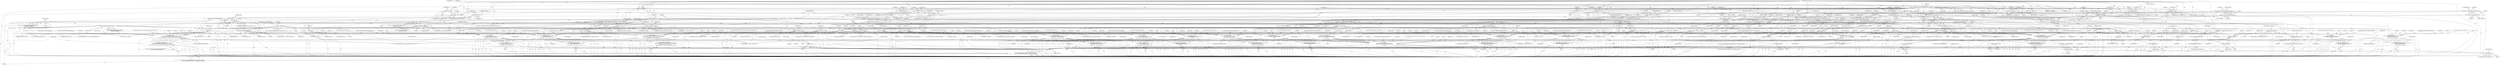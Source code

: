 digraph "0_libmodbus_5ccdf5ef79d742640355d1132fa9e2abc7fbaefc@API" {
"1001406" [label="(Call,send_msg(ctx, rsp, rsp_length))"];
"1000547" [label="(Call,response_exception(\n                ctx, &sft, MODBUS_EXCEPTION_ILLEGAL_DATA_ADDRESS, rsp, FALSE,\n                \"Illegal data address 0x%0X in write_bit\n\",\n                address))"];
"1000131" [label="(Call,ctx == NULL)"];
"1000115" [label="(MethodParameterIn,modbus_t *ctx)"];
"1000529" [label="(Call,address - mb_mapping->start_bits)"];
"1000160" [label="(Call,address = (req[offset + 1] << 8) + req[offset + 2])"];
"1000163" [label="(Call,req[offset + 1] << 8)"];
"1000116" [label="(MethodParameterIn,const uint8_t *req)"];
"1000856" [label="(Call,response_exception(\n                 ctx, &sft, MODBUS_EXCEPTION_ILLEGAL_DATA_VALUE, rsp, TRUE,\n                 \"Illegal number of values %d in write_registers (max %d)\n\",\n                nb, MODBUS_MAX_WRITE_REGISTERS))"];
"1000848" [label="(Call,nb_bytes * 8 < nb)"];
"1000849" [label="(Call,nb_bytes * 8)"];
"1000824" [label="(Call,nb_bytes = req[offset + 5])"];
"1000189" [label="(Call,ctx->backend->prepare_response_tid(req, &req_length))"];
"1000845" [label="(Call,MODBUS_MAX_WRITE_REGISTERS < nb)"];
"1000841" [label="(Call,nb < 1)"];
"1000808" [label="(Call,nb = (req[offset + 3] << 8) + req[offset + 4])"];
"1000811" [label="(Call,req[offset + 3] << 8)"];
"1000638" [label="(Call,response_exception(\n                ctx, &sft,\n                MODBUS_EXCEPTION_ILLEGAL_DATA_ADDRESS, rsp, FALSE,\n                \"Illegal data address 0x%0X in write_register\n\",\n                address))"];
"1000620" [label="(Call,address - mb_mapping->start_registers)"];
"1001219" [label="(Call,response_exception(\n                ctx, &sft, MODBUS_EXCEPTION_ILLEGAL_DATA_VALUE, rsp, TRUE,\n                \"Illegal nb of values (W%d, R%d) in write_and_read_registers (max W%d, R%d)\n\",\n                nb_write, nb, MODBUS_MAX_WR_WRITE_REGISTERS, MODBUS_MAX_WR_READ_REGISTERS))"];
"1001196" [label="(Call,nb_write < 1)"];
"1001155" [label="(Call,nb_write = (req[offset + 7] << 8) + req[offset + 8])"];
"1001158" [label="(Call,req[offset + 7] << 8)"];
"1001200" [label="(Call,MODBUS_MAX_WR_WRITE_REGISTERS < nb_write)"];
"1001213" [label="(Call,nb_write * 2)"];
"1001204" [label="(Call,nb < 1)"];
"1001123" [label="(Call,nb = (req[offset + 3] << 8) + req[offset + 4])"];
"1001126" [label="(Call,req[offset + 3] << 8)"];
"1001208" [label="(Call,MODBUS_MAX_WR_READ_REGISTERS < nb)"];
"1000277" [label="(Call,response_exception(\n                ctx, &sft, MODBUS_EXCEPTION_ILLEGAL_DATA_VALUE, rsp, TRUE,\n                \"Illegal nb of values %d in %s (max %d)\n\",\n                nb, name, MODBUS_MAX_READ_BITS))"];
"1000268" [label="(Call,nb < 1)"];
"1000245" [label="(Call,nb = (req[offset + 3] << 8) + req[offset + 4])"];
"1000248" [label="(Call,req[offset + 3] << 8)"];
"1000271" [label="(Call,MODBUS_MAX_READ_BITS < nb)"];
"1000238" [label="(Call,name = is_input ? \"read_input_bits\" : \"read_bits\")"];
"1000457" [label="(Call,response_exception(\n                ctx, &sft, MODBUS_EXCEPTION_ILLEGAL_DATA_ADDRESS, rsp, FALSE,\n                \"Illegal data address 0x%0X in %s\n\",\n                mapping_address < 0 ? address : address + nb, name))"];
"1000418" [label="(Call,address - start_registers)"];
"1000361" [label="(Call,start_registers = is_input ? mb_mapping->start_input_registers : mb_mapping->start_registers)"];
"1000426" [label="(Call,MODBUS_MAX_READ_REGISTERS < nb)"];
"1000423" [label="(Call,nb < 1)"];
"1000400" [label="(Call,nb = (req[offset + 3] << 8) + req[offset + 4])"];
"1000403" [label="(Call,req[offset + 3] << 8)"];
"1000393" [label="(Call,name = is_input ? \"read_input_registers\" : \"read_registers\")"];
"1001259" [label="(Call,response_exception(\n                ctx, &sft, MODBUS_EXCEPTION_ILLEGAL_DATA_ADDRESS, rsp, FALSE,\n                \"Illegal data read address 0x%0X or write address 0x%0X write_and_read_registers\n\",\n                mapping_address < 0 ? address : address + nb,\n                mapping_address_write < 0 ? address_write : address_write + nb_write))"];
"1001181" [label="(Call,address - mb_mapping->start_registers)"];
"1001189" [label="(Call,address_write - mb_mapping->start_registers)"];
"1001139" [label="(Call,address_write = (req[offset + 5] << 8) + req[offset + 6])"];
"1001142" [label="(Call,req[offset + 5] << 8)"];
"1000757" [label="(Call,response_exception(\n                ctx, &sft,\n                MODBUS_EXCEPTION_ILLEGAL_DATA_ADDRESS, rsp, FALSE,\n                \"Illegal data address 0x%0X in write_bits\n\",\n                mapping_address < 0 ? address : address + nb))"];
"1000709" [label="(Call,address - mb_mapping->start_bits)"];
"1000723" [label="(Call,nb_bits * 8 < nb)"];
"1000724" [label="(Call,nb_bits * 8)"];
"1000699" [label="(Call,nb_bits = req[offset + 5])"];
"1000720" [label="(Call,MODBUS_MAX_WRITE_BITS < nb)"];
"1000716" [label="(Call,nb < 1)"];
"1000683" [label="(Call,nb = (req[offset + 3] << 8) + req[offset + 4])"];
"1000686" [label="(Call,req[offset + 3] << 8)"];
"1000882" [label="(Call,response_exception(\n                ctx, &sft, MODBUS_EXCEPTION_ILLEGAL_DATA_ADDRESS, rsp, FALSE,\n                \"Illegal data address 0x%0X in write_registers\n\",\n                mapping_address < 0 ? address : address + nb))"];
"1000834" [label="(Call,address - mb_mapping->start_registers)"];
"1000302" [label="(Call,response_exception(\n                ctx, &sft,\n                MODBUS_EXCEPTION_ILLEGAL_DATA_ADDRESS, rsp, FALSE,\n                \"Illegal data address 0x%0X in %s\n\",\n                mapping_address < 0 ? address : address + nb, name))"];
"1000263" [label="(Call,address - start_bits)"];
"1000206" [label="(Call,start_bits = is_input ? mb_mapping->start_input_bits : mb_mapping->start_bits)"];
"1001382" [label="(Call,response_exception(\n            ctx, &sft, MODBUS_EXCEPTION_ILLEGAL_FUNCTION, rsp, TRUE,\n            \"Unknown Modbus function code: 0x%0X\n\", function))"];
"1000155" [label="(Call,function = req[offset])"];
"1000432" [label="(Call,response_exception(\n                ctx, &sft, MODBUS_EXCEPTION_ILLEGAL_DATA_VALUE, rsp, TRUE,\n                \"Illegal nb of values %d in %s (max %d)\n\",\n                nb, name, MODBUS_MAX_READ_REGISTERS))"];
"1000604" [label="(Call,response_exception(\n                    ctx, &sft,\n                    MODBUS_EXCEPTION_ILLEGAL_DATA_VALUE, rsp, FALSE,\n                    \"Illegal data value 0x%0X in write_bit request at address %0X\n\",\n                    data, address))"];
"1000579" [label="(Call,data == 0x0)"];
"1000576" [label="(Call,data == 0xFF00)"];
"1000559" [label="(Call,data = (req[offset + 3] << 8) + req[offset + 4])"];
"1000562" [label="(Call,req[offset + 3] << 8)"];
"1000731" [label="(Call,response_exception(\n                ctx, &sft, MODBUS_EXCEPTION_ILLEGAL_DATA_VALUE, rsp, TRUE,\n                \"Illegal number of values %d in write_bits (max %d)\n\",\n                nb, MODBUS_MAX_WRITE_BITS))"];
"1001045" [label="(Call,response_exception(\n                ctx, &sft, MODBUS_EXCEPTION_ILLEGAL_DATA_ADDRESS, rsp, FALSE,\n                \"Illegal data address 0x%0X in write_register\n\",\n                address))"];
"1001027" [label="(Call,address - mb_mapping->start_registers)"];
"1001112" [label="(Call,memcpy(rsp, req, req_length))"];
"1001084" [label="(Call,req[offset + 5] << 8)"];
"1001068" [label="(Call,req[offset + 3] << 8)"];
"1000117" [label="(MethodParameterIn,int req_length)"];
"1000513" [label="(Call,rsp[rsp_length++] = tab_registers[i] & 0xFF)"];
"1000518" [label="(Call,tab_registers[i] & 0xFF)"];
"1000508" [label="(Call,tab_registers[i] >> 8)"];
"1000383" [label="(Call,*tab_registers = is_input ? mb_mapping->tab_input_registers : mb_mapping->tab_registers)"];
"1000981" [label="(Call,rsp[rsp_length++] = 0xFF)"];
"1000327" [label="(Call,rsp[rsp_length++] = (nb / 8) + ((nb % 8) ? 1 : 0))"];
"1000333" [label="(Call,nb / 8)"];
"1001366" [label="(Call,rsp[rsp_length++] = mb_mapping->tab_registers[i] & 0xFF)"];
"1001371" [label="(Call,mb_mapping->tab_registers[i] & 0xFF)"];
"1001359" [label="(Call,mb_mapping->tab_registers[i] >> 8)"];
"1001321" [label="(Call,mb_mapping->tab_registers[i] =\n                    (req[offset + j] << 8) + req[offset + j + 1])"];
"1001328" [label="(Call,req[offset + j] << 8)"];
"1000996" [label="(Call,rsp[byte_count_pos] = rsp_length - byte_count_pos - 1)"];
"1001000" [label="(Call,rsp_length - byte_count_pos - 1)"];
"1000993" [label="(Call,rsp_length += str_len)"];
"1000987" [label="(Call,str_len = 3 + strlen(LIBMODBUS_VERSION_STRING))"];
"1000991" [label="(Call,strlen(LIBMODBUS_VERSION_STRING))"];
"1000984" [label="(Call,rsp_length++)"];
"1000978" [label="(Call,rsp_length++)"];
"1000973" [label="(Call,rsp_length++)"];
"1000965" [label="(Call,rsp_length = ctx->backend->build_response_basis(&sft, rsp))"];
"1000967" [label="(Call,ctx->backend->build_response_basis(&sft, rsp))"];
"1001002" [label="(Call,byte_count_pos - 1)"];
"1000971" [label="(Call,byte_count_pos = rsp_length++)"];
"1000344" [label="(Call,response_io_status(tab_bits, mapping_address, nb,\n                                            rsp, rsp_length))"];
"1000228" [label="(Call,*tab_bits = is_input ? mb_mapping->tab_input_bits : mb_mapping->tab_bits)"];
"1000291" [label="(Call,mapping_address < 0)"];
"1000261" [label="(Call,mapping_address = address - start_bits)"];
"1000337" [label="(Call,nb % 8)"];
"1000323" [label="(Call,ctx->backend->build_response_basis(&sft, rsp))"];
"1000330" [label="(Call,rsp_length++)"];
"1000321" [label="(Call,rsp_length = ctx->backend->build_response_basis(&sft, rsp))"];
"1000593" [label="(Call,memcpy(rsp, req, req_length))"];
"1001293" [label="(Call,rsp[rsp_length++] = nb << 1)"];
"1001298" [label="(Call,nb << 1)"];
"1001289" [label="(Call,ctx->backend->build_response_basis(&sft, rsp))"];
"1000672" [label="(Call,memcpy(rsp, req, req_length))"];
"1000653" [label="(Call,req[offset + 3] << 8)"];
"1000483" [label="(Call,rsp[rsp_length++] = nb << 1)"];
"1000488" [label="(Call,nb << 1)"];
"1000479" [label="(Call,ctx->backend->build_response_basis(&sft, rsp))"];
"1000789" [label="(Call,ctx->backend->build_response_basis(&sft, rsp))"];
"1000945" [label="(Call,ctx->backend->build_response_basis(&sft, rsp))"];
"1000801" [label="(Call,rsp_length += 4)"];
"1000787" [label="(Call,rsp_length = ctx->backend->build_response_basis(&sft, rsp))"];
"1000300" [label="(Call,rsp_length = response_exception(\n                ctx, &sft,\n                MODBUS_EXCEPTION_ILLEGAL_DATA_ADDRESS, rsp, FALSE,\n                \"Illegal data address 0x%0X in %s\n\",\n                mapping_address < 0 ? address : address + nb, name))"];
"1000275" [label="(Call,rsp_length = response_exception(\n                ctx, &sft, MODBUS_EXCEPTION_ILLEGAL_DATA_VALUE, rsp, TRUE,\n                \"Illegal nb of values %d in %s (max %d)\n\",\n                nb, name, MODBUS_MAX_READ_BITS))"];
"1001369" [label="(Call,rsp_length++)"];
"1001357" [label="(Call,rsp_length++)"];
"1001296" [label="(Call,rsp_length++)"];
"1001287" [label="(Call,rsp_length = ctx->backend->build_response_basis(&sft, rsp))"];
"1000516" [label="(Call,rsp_length++)"];
"1000506" [label="(Call,rsp_length++)"];
"1000486" [label="(Call,rsp_length++)"];
"1000477" [label="(Call,rsp_length = ctx->backend->build_response_basis(&sft, rsp))"];
"1000455" [label="(Call,rsp_length = response_exception(\n                ctx, &sft, MODBUS_EXCEPTION_ILLEGAL_DATA_ADDRESS, rsp, FALSE,\n                \"Illegal data address 0x%0X in %s\n\",\n                mapping_address < 0 ? address : address + nb, name))"];
"1001116" [label="(Call,rsp_length = req_length)"];
"1000729" [label="(Call,rsp_length = response_exception(\n                ctx, &sft, MODBUS_EXCEPTION_ILLEGAL_DATA_VALUE, rsp, TRUE,\n                \"Illegal number of values %d in write_bits (max %d)\n\",\n                nb, MODBUS_MAX_WRITE_BITS))"];
"1000880" [label="(Call,rsp_length = response_exception(\n                ctx, &sft, MODBUS_EXCEPTION_ILLEGAL_DATA_ADDRESS, rsp, FALSE,\n                \"Illegal data address 0x%0X in write_registers\n\",\n                mapping_address < 0 ? address : address + nb))"];
"1001257" [label="(Call,rsp_length = response_exception(\n                ctx, &sft, MODBUS_EXCEPTION_ILLEGAL_DATA_ADDRESS, rsp, FALSE,\n                \"Illegal data read address 0x%0X or write address 0x%0X write_and_read_registers\n\",\n                mapping_address < 0 ? address : address + nb,\n                mapping_address_write < 0 ? address_write : address_write + nb_write))"];
"1000676" [label="(Call,rsp_length = req_length)"];
"1000597" [label="(Call,rsp_length = req_length)"];
"1001043" [label="(Call,rsp_length = response_exception(\n                ctx, &sft, MODBUS_EXCEPTION_ILLEGAL_DATA_ADDRESS, rsp, FALSE,\n                \"Illegal data address 0x%0X in write_register\n\",\n                address))"];
"1000342" [label="(Call,rsp_length = response_io_status(tab_bits, mapping_address, nb,\n                                            rsp, rsp_length))"];
"1001217" [label="(Call,rsp_length = response_exception(\n                ctx, &sft, MODBUS_EXCEPTION_ILLEGAL_DATA_VALUE, rsp, TRUE,\n                \"Illegal nb of values (W%d, R%d) in write_and_read_registers (max W%d, R%d)\n\",\n                nb_write, nb, MODBUS_MAX_WR_WRITE_REGISTERS, MODBUS_MAX_WR_READ_REGISTERS))"];
"1000636" [label="(Call,rsp_length = response_exception(\n                ctx, &sft,\n                MODBUS_EXCEPTION_ILLEGAL_DATA_ADDRESS, rsp, FALSE,\n                \"Illegal data address 0x%0X in write_register\n\",\n                address))"];
"1000545" [label="(Call,rsp_length = response_exception(\n                ctx, &sft, MODBUS_EXCEPTION_ILLEGAL_DATA_ADDRESS, rsp, FALSE,\n                \"Illegal data address 0x%0X in write_bit\n\",\n                address))"];
"1000957" [label="(Call,rsp_length += 4)"];
"1000943" [label="(Call,rsp_length = ctx->backend->build_response_basis(&sft, rsp))"];
"1000430" [label="(Call,rsp_length = response_exception(\n                ctx, &sft, MODBUS_EXCEPTION_ILLEGAL_DATA_VALUE, rsp, TRUE,\n                \"Illegal nb of values %d in %s (max %d)\n\",\n                nb, name, MODBUS_MAX_READ_REGISTERS))"];
"1000854" [label="(Call,rsp_length = response_exception(\n                 ctx, &sft, MODBUS_EXCEPTION_ILLEGAL_DATA_VALUE, rsp, TRUE,\n                 \"Illegal number of values %d in write_registers (max %d)\n\",\n                nb, MODBUS_MAX_WRITE_REGISTERS))"];
"1000602" [label="(Call,rsp_length = response_exception(\n                    ctx, &sft,\n                    MODBUS_EXCEPTION_ILLEGAL_DATA_VALUE, rsp, FALSE,\n                    \"Illegal data value 0x%0X in write_bit request at address %0X\n\",\n                    data, address))"];
"1001380" [label="(Call,rsp_length = response_exception(\n            ctx, &sft, MODBUS_EXCEPTION_ILLEGAL_FUNCTION, rsp, TRUE,\n            \"Unknown Modbus function code: 0x%0X\n\", function))"];
"1000755" [label="(Call,rsp_length = response_exception(\n                ctx, &sft,\n                MODBUS_EXCEPTION_ILLEGAL_DATA_ADDRESS, rsp, FALSE,\n                \"Illegal data address 0x%0X in write_bits\n\",\n                mapping_address < 0 ? address : address + nb))"];
"1001393" [label="(Call,(ctx->backend->backend_type == _MODBUS_BACKEND_TYPE_RTU &&\n            slave == MODBUS_BROADCAST_ADDRESS) ? 0 : send_msg(ctx, rsp, rsp_length))"];
"1001392" [label="(Return,return (ctx->backend->backend_type == _MODBUS_BACKEND_TYPE_RTU &&\n            slave == MODBUS_BROADCAST_ADDRESS) ? 0 : send_msg(ctx, rsp, rsp_length);)"];
"1000790" [label="(Call,&sft)"];
"1000612" [label="(Identifier,data)"];
"1000979" [label="(Identifier,rsp_length)"];
"1000598" [label="(Identifier,rsp_length)"];
"1000245" [label="(Call,nb = (req[offset + 3] << 8) + req[offset + 4])"];
"1000191" [label="(Call,&req_length)"];
"1001112" [label="(Call,memcpy(rsp, req, req_length))"];
"1000946" [label="(Call,&sft)"];
"1000484" [label="(Call,rsp[rsp_length++])"];
"1000320" [label="(Block,)"];
"1000639" [label="(Identifier,ctx)"];
"1001083" [label="(Call,(req[offset + 5] << 8) + req[offset + 6])"];
"1000490" [label="(Literal,1)"];
"1000725" [label="(Identifier,nb_bits)"];
"1001140" [label="(Identifier,address_write)"];
"1001358" [label="(Identifier,rsp_length)"];
"1000577" [label="(Identifier,data)"];
"1000473" [label="(Identifier,name)"];
"1001217" [label="(Call,rsp_length = response_exception(\n                ctx, &sft, MODBUS_EXCEPTION_ILLEGAL_DATA_VALUE, rsp, TRUE,\n                \"Illegal nb of values (W%d, R%d) in write_and_read_registers (max W%d, R%d)\n\",\n                nb_write, nb, MODBUS_MAX_WR_WRITE_REGISTERS, MODBUS_MAX_WR_READ_REGISTERS))"];
"1001381" [label="(Identifier,rsp_length)"];
"1000514" [label="(Call,rsp[rsp_length++])"];
"1000795" [label="(Identifier,rsp)"];
"1000239" [label="(Identifier,name)"];
"1001226" [label="(Literal,\"Illegal nb of values (W%d, R%d) in write_and_read_registers (max W%d, R%d)\n\")"];
"1000882" [label="(Call,response_exception(\n                ctx, &sft, MODBUS_EXCEPTION_ILLEGAL_DATA_ADDRESS, rsp, FALSE,\n                \"Illegal data address 0x%0X in write_registers\n\",\n                mapping_address < 0 ? address : address + nb))"];
"1000270" [label="(Literal,1)"];
"1001004" [label="(Literal,1)"];
"1000614" [label="(ControlStructure,break;)"];
"1001214" [label="(Identifier,nb_write)"];
"1000582" [label="(Block,)"];
"1001224" [label="(Identifier,rsp)"];
"1001047" [label="(Call,&sft)"];
"1001355" [label="(Call,rsp[rsp_length++])"];
"1001346" [label="(Call,i < mapping_address + nb)"];
"1000508" [label="(Call,tab_registers[i] >> 8)"];
"1000726" [label="(Literal,8)"];
"1000436" [label="(Identifier,MODBUS_EXCEPTION_ILLEGAL_DATA_VALUE)"];
"1001405" [label="(Literal,0)"];
"1000817" [label="(Literal,8)"];
"1000716" [label="(Call,nb < 1)"];
"1001250" [label="(Call,mapping_address_write + nb_write)"];
"1000306" [label="(Identifier,MODBUS_EXCEPTION_ILLEGAL_DATA_ADDRESS)"];
"1000493" [label="(Identifier,i)"];
"1000674" [label="(Identifier,req)"];
"1000300" [label="(Call,rsp_length = response_exception(\n                ctx, &sft,\n                MODBUS_EXCEPTION_ILLEGAL_DATA_ADDRESS, rsp, FALSE,\n                \"Illegal data address 0x%0X in %s\n\",\n                mapping_address < 0 ? address : address + nb, name))"];
"1000847" [label="(Identifier,nb)"];
"1001213" [label="(Call,nb_write * 2)"];
"1000759" [label="(Call,&sft)"];
"1000991" [label="(Call,strlen(LIBMODBUS_VERSION_STRING))"];
"1001238" [label="(Call,(mapping_address + nb) > mb_mapping->nb_registers)"];
"1000340" [label="(Literal,1)"];
"1000723" [label="(Call,nb_bits * 8 < nb)"];
"1000959" [label="(Literal,4)"];
"1001389" [label="(Literal,\"Unknown Modbus function code: 0x%0X\n\")"];
"1000621" [label="(Identifier,address)"];
"1000636" [label="(Call,rsp_length = response_exception(\n                ctx, &sft,\n                MODBUS_EXCEPTION_ILLEGAL_DATA_ADDRESS, rsp, FALSE,\n                \"Illegal data address 0x%0X in write_register\n\",\n                address))"];
"1001210" [label="(Identifier,nb)"];
"1001387" [label="(Identifier,rsp)"];
"1000865" [label="(Identifier,MODBUS_MAX_WRITE_REGISTERS)"];
"1000986" [label="(Literal,0xFF)"];
"1000681" [label="(Block,)"];
"1000283" [label="(Identifier,TRUE)"];
"1001123" [label="(Call,nb = (req[offset + 3] << 8) + req[offset + 4])"];
"1000968" [label="(Call,&sft)"];
"1000456" [label="(Identifier,rsp_length)"];
"1001187" [label="(Call,mapping_address_write = address_write - mb_mapping->start_registers)"];
"1001000" [label="(Call,rsp_length - byte_count_pos - 1)"];
"1000464" [label="(Literal,\"Illegal data address 0x%0X in %s\n\")"];
"1000329" [label="(Identifier,rsp)"];
"1000709" [label="(Call,address - mb_mapping->start_bits)"];
"1000988" [label="(Identifier,str_len)"];
"1000318" [label="(Identifier,name)"];
"1001119" [label="(ControlStructure,break;)"];
"1000971" [label="(Call,byte_count_pos = rsp_length++)"];
"1000363" [label="(Call,is_input ? mb_mapping->start_input_registers : mb_mapping->start_registers)"];
"1000432" [label="(Call,response_exception(\n                ctx, &sft, MODBUS_EXCEPTION_ILLEGAL_DATA_VALUE, rsp, TRUE,\n                \"Illegal nb of values %d in %s (max %d)\n\",\n                nb, name, MODBUS_MAX_READ_REGISTERS))"];
"1000164" [label="(Call,req[offset + 1])"];
"1000411" [label="(Identifier,req)"];
"1000190" [label="(Identifier,req)"];
"1000722" [label="(Identifier,nb)"];
"1001295" [label="(Identifier,rsp)"];
"1001384" [label="(Call,&sft)"];
"1001203" [label="(Call,nb < 1 || MODBUS_MAX_WR_READ_REGISTERS < nb ||\n            nb_write_bytes != nb_write * 2)"];
"1000989" [label="(Call,3 + strlen(LIBMODBUS_VERSION_STRING))"];
"1001328" [label="(Call,req[offset + j] << 8)"];
"1001265" [label="(Identifier,FALSE)"];
"1001239" [label="(Call,mapping_address + nb)"];
"1000762" [label="(Identifier,rsp)"];
"1000507" [label="(Identifier,rsp_length)"];
"1001159" [label="(Call,req[offset + 7])"];
"1000912" [label="(Call,mapping_address + nb)"];
"1000872" [label="(Call,(mapping_address + nb) > mb_mapping->nb_registers)"];
"1001055" [label="(Block,)"];
"1000302" [label="(Call,response_exception(\n                ctx, &sft,\n                MODBUS_EXCEPTION_ILLEGAL_DATA_ADDRESS, rsp, FALSE,\n                \"Illegal data address 0x%0X in %s\n\",\n                mapping_address < 0 ? address : address + nb, name))"];
"1000115" [label="(MethodParameterIn,modbus_t *ctx)"];
"1000424" [label="(Identifier,nb)"];
"1001001" [label="(Identifier,rsp_length)"];
"1000825" [label="(Identifier,nb_bytes)"];
"1000622" [label="(Call,mb_mapping->start_registers)"];
"1000957" [label="(Call,rsp_length += 4)"];
"1000130" [label="(ControlStructure,if (ctx == NULL))"];
"1001230" [label="(Identifier,MODBUS_MAX_WR_READ_REGISTERS)"];
"1001275" [label="(Call,mapping_address_write < 0 ? address_write : address_write + nb_write)"];
"1000169" [label="(Literal,8)"];
"1001266" [label="(Literal,\"Illegal data read address 0x%0X or write address 0x%0X write_and_read_registers\n\")"];
"1001046" [label="(Identifier,ctx)"];
"1000692" [label="(Literal,8)"];
"1000450" [label="(Call,mapping_address + nb)"];
"1000458" [label="(Identifier,ctx)"];
"1000861" [label="(Identifier,rsp)"];
"1001195" [label="(Call,nb_write < 1 || MODBUS_MAX_WR_WRITE_REGISTERS < nb_write ||\n            nb < 1 || MODBUS_MAX_WR_READ_REGISTERS < nb ||\n            nb_write_bytes != nb_write * 2)"];
"1001259" [label="(Call,response_exception(\n                ctx, &sft, MODBUS_EXCEPTION_ILLEGAL_DATA_ADDRESS, rsp, FALSE,\n                \"Illegal data read address 0x%0X or write address 0x%0X write_and_read_registers\n\",\n                mapping_address < 0 ? address : address + nb,\n                mapping_address_write < 0 ? address_write : address_write + nb_write))"];
"1001383" [label="(Identifier,ctx)"];
"1000945" [label="(Call,ctx->backend->build_response_basis(&sft, rsp))"];
"1000650" [label="(Call,data = (req[offset + 3] << 8) + req[offset + 4])"];
"1001121" [label="(Block,)"];
"1000429" [label="(Block,)"];
"1001081" [label="(Call,or = (req[offset + 5] << 8) + req[offset + 6])"];
"1000195" [label="(Block,)"];
"1001218" [label="(Identifier,rsp_length)"];
"1001390" [label="(Identifier,function)"];
"1000218" [label="(Identifier,nb_bits)"];
"1000758" [label="(Identifier,ctx)"];
"1001002" [label="(Call,byte_count_pos - 1)"];
"1000180" [label="(Call,sft.function = function)"];
"1000431" [label="(Identifier,rsp_length)"];
"1000995" [label="(Identifier,str_len)"];
"1001392" [label="(Return,return (ctx->backend->backend_type == _MODBUS_BACKEND_TYPE_RTU &&\n            slave == MODBUS_BROADCAST_ADDRESS) ? 0 : send_msg(ctx, rsp, rsp_length);)"];
"1000578" [label="(Literal,0xFF00)"];
"1000757" [label="(Call,response_exception(\n                ctx, &sft,\n                MODBUS_EXCEPTION_ILLEGAL_DATA_ADDRESS, rsp, FALSE,\n                \"Illegal data address 0x%0X in write_bits\n\",\n                mapping_address < 0 ? address : address + nb))"];
"1000832" [label="(Call,mapping_address = address - mb_mapping->start_registers)"];
"1000953" [label="(Call,req + rsp_length)"];
"1001139" [label="(Call,address_write = (req[offset + 5] << 8) + req[offset + 6])"];
"1001334" [label="(Literal,8)"];
"1001367" [label="(Call,rsp[rsp_length++])"];
"1000265" [label="(Identifier,start_bits)"];
"1000433" [label="(Identifier,ctx)"];
"1000984" [label="(Call,rsp_length++)"];
"1000720" [label="(Call,MODBUS_MAX_WRITE_BITS < nb)"];
"1001189" [label="(Call,address_write - mb_mapping->start_registers)"];
"1001304" [label="(Identifier,i)"];
"1000848" [label="(Call,nb_bytes * 8 < nb)"];
"1001228" [label="(Identifier,nb)"];
"1000836" [label="(Call,mb_mapping->start_registers)"];
"1000675" [label="(Identifier,req_length)"];
"1000672" [label="(Call,memcpy(rsp, req, req_length))"];
"1000517" [label="(Identifier,rsp_length)"];
"1000506" [label="(Call,rsp_length++)"];
"1000516" [label="(Call,rsp_length++)"];
"1000802" [label="(Identifier,rsp_length)"];
"1000593" [label="(Call,memcpy(rsp, req, req_length))"];
"1000928" [label="(Call,(req[offset + j] << 8) + req[offset + j + 1])"];
"1000943" [label="(Call,rsp_length = ctx->backend->build_response_basis(&sft, rsp))"];
"1000748" [label="(Call,mapping_address + nb)"];
"1000404" [label="(Call,req[offset + 3])"];
"1000694" [label="(Identifier,req)"];
"1001027" [label="(Call,address - mb_mapping->start_registers)"];
"1000238" [label="(Call,name = is_input ? \"read_input_bits\" : \"read_bits\")"];
"1001143" [label="(Call,req[offset + 5])"];
"1000400" [label="(Call,nb = (req[offset + 3] << 8) + req[offset + 4])"];
"1000347" [label="(Identifier,nb)"];
"1001288" [label="(Identifier,rsp_length)"];
"1000321" [label="(Call,rsp_length = ctx->backend->build_response_basis(&sft, rsp))"];
"1000561" [label="(Call,(req[offset + 3] << 8) + req[offset + 4])"];
"1000276" [label="(Identifier,rsp_length)"];
"1001221" [label="(Call,&sft)"];
"1000171" [label="(Identifier,req)"];
"1000362" [label="(Identifier,start_registers)"];
"1000420" [label="(Identifier,start_registers)"];
"1001369" [label="(Call,rsp_length++)"];
"1000764" [label="(Literal,\"Illegal data address 0x%0X in write_bits\n\")"];
"1001003" [label="(Identifier,byte_count_pos)"];
"1000678" [label="(Identifier,req_length)"];
"1000611" [label="(Literal,\"Illegal data value 0x%0X in write_bit request at address %0X\n\")"];
"1001290" [label="(Call,&sft)"];
"1000851" [label="(Literal,8)"];
"1000422" [label="(Call,nb < 1 || MODBUS_MAX_READ_REGISTERS < nb)"];
"1000393" [label="(Call,name = is_input ? \"read_input_registers\" : \"read_registers\")"];
"1001292" [label="(Identifier,rsp)"];
"1001197" [label="(Identifier,nb_write)"];
"1001201" [label="(Identifier,MODBUS_MAX_WR_WRITE_REGISTERS)"];
"1001309" [label="(Call,i < mapping_address_write + nb_write)"];
"1000394" [label="(Identifier,name)"];
"1001051" [label="(Identifier,FALSE)"];
"1001126" [label="(Call,req[offset + 3] << 8)"];
"1000654" [label="(Call,req[offset + 3])"];
"1000229" [label="(Identifier,tab_bits)"];
"1000529" [label="(Call,address - mb_mapping->start_bits)"];
"1000605" [label="(Identifier,ctx)"];
"1000899" [label="(Block,)"];
"1000717" [label="(Identifier,nb)"];
"1001050" [label="(Identifier,rsp)"];
"1000254" [label="(Literal,8)"];
"1001171" [label="(Call,nb_write_bytes = req[offset + 9])"];
"1000699" [label="(Call,nb_bits = req[offset + 5])"];
"1000440" [label="(Identifier,nb)"];
"1000504" [label="(Call,rsp[rsp_length++])"];
"1000873" [label="(Call,mapping_address + nb)"];
"1001191" [label="(Call,mb_mapping->start_registers)"];
"1001320" [label="(Block,)"];
"1000804" [label="(ControlStructure,break;)"];
"1001049" [label="(Identifier,MODBUS_EXCEPTION_ILLEGAL_DATA_ADDRESS)"];
"1000344" [label="(Call,response_io_status(tab_bits, mapping_address, nb,\n                                            rsp, rsp_length))"];
"1001076" [label="(Identifier,req)"];
"1000853" [label="(Block,)"];
"1001053" [label="(Identifier,address)"];
"1001115" [label="(Identifier,req_length)"];
"1000512" [label="(Literal,8)"];
"1000789" [label="(Call,ctx->backend->build_response_basis(&sft, rsp))"];
"1000794" [label="(Call,rsp + rsp_length)"];
"1000549" [label="(Call,&sft)"];
"1000434" [label="(Call,&sft)"];
"1001190" [label="(Identifier,address_write)"];
"1001116" [label="(Call,rsp_length = req_length)"];
"1000449" [label="(Call,(mapping_address + nb) > nb_registers)"];
"1000676" [label="(Call,rsp_length = req_length)"];
"1000293" [label="(Literal,0)"];
"1000570" [label="(Identifier,req)"];
"1000185" [label="(Call,sft.t_id = ctx->backend->prepare_response_tid(req, &req_length))"];
"1001092" [label="(Identifier,req)"];
"1000430" [label="(Call,rsp_length = response_exception(\n                ctx, &sft, MODBUS_EXCEPTION_ILLEGAL_DATA_VALUE, rsp, TRUE,\n                \"Illegal nb of values %d in %s (max %d)\n\",\n                nb, name, MODBUS_MAX_READ_REGISTERS))"];
"1001124" [label="(Identifier,nb)"];
"1001220" [label="(Identifier,ctx)"];
"1000599" [label="(Identifier,req_length)"];
"1000679" [label="(ControlStructure,break;)"];
"1000177" [label="(Identifier,sft)"];
"1000277" [label="(Call,response_exception(\n                ctx, &sft, MODBUS_EXCEPTION_ILLEGAL_DATA_VALUE, rsp, TRUE,\n                \"Illegal nb of values %d in %s (max %d)\n\",\n                nb, name, MODBUS_MAX_READ_BITS))"];
"1000328" [label="(Call,rsp[rsp_length++])"];
"1000811" [label="(Call,req[offset + 3] << 8)"];
"1000286" [label="(Identifier,name)"];
"1000555" [label="(Identifier,address)"];
"1001229" [label="(Identifier,MODBUS_MAX_WR_WRITE_REGISTERS)"];
"1000309" [label="(Literal,\"Illegal data address 0x%0X in %s\n\")"];
"1001179" [label="(Call,mapping_address = address - mb_mapping->start_registers)"];
"1000889" [label="(Literal,\"Illegal data address 0x%0X in write_registers\n\")"];
"1000530" [label="(Identifier,address)"];
"1000417" [label="(Identifier,mapping_address)"];
"1000323" [label="(Call,ctx->backend->build_response_basis(&sft, rsp))"];
"1000427" [label="(Identifier,MODBUS_MAX_READ_REGISTERS)"];
"1000503" [label="(Call,rsp[rsp_length++] = tab_registers[i] >> 8)"];
"1000307" [label="(Identifier,rsp)"];
"1000731" [label="(Call,response_exception(\n                ctx, &sft, MODBUS_EXCEPTION_ILLEGAL_DATA_VALUE, rsp, TRUE,\n                \"Illegal number of values %d in write_bits (max %d)\n\",\n                nb, MODBUS_MAX_WRITE_BITS))"];
"1000597" [label="(Call,rsp_length = req_length)"];
"1001289" [label="(Call,ctx->backend->build_response_basis(&sft, rsp))"];
"1000826" [label="(Call,req[offset + 5])"];
"1000834" [label="(Call,address - mb_mapping->start_registers)"];
"1000332" [label="(Call,(nb / 8) + ((nb % 8) ? 1 : 0))"];
"1000846" [label="(Identifier,MODBUS_MAX_WRITE_REGISTERS)"];
"1000890" [label="(Call,mapping_address < 0 ? address : address + nb)"];
"1000117" [label="(MethodParameterIn,int req_length)"];
"1000240" [label="(Call,is_input ? \"read_input_bits\" : \"read_bits\")"];
"1001117" [label="(Identifier,rsp_length)"];
"1001199" [label="(Call,MODBUS_MAX_WR_WRITE_REGISTERS < nb_write ||\n            nb < 1 || MODBUS_MAX_WR_READ_REGISTERS < nb ||\n            nb_write_bytes != nb_write * 2)"];
"1000157" [label="(Call,req[offset])"];
"1001366" [label="(Call,rsp[rsp_length++] = mb_mapping->tab_registers[i] & 0xFF)"];
"1000563" [label="(Call,req[offset + 3])"];
"1000324" [label="(Call,&sft)"];
"1001142" [label="(Call,req[offset + 5] << 8)"];
"1000457" [label="(Call,response_exception(\n                ctx, &sft, MODBUS_EXCEPTION_ILLEGAL_DATA_ADDRESS, rsp, FALSE,\n                \"Illegal data address 0x%0X in %s\n\",\n                mapping_address < 0 ? address : address + nb, name))"];
"1000295" [label="(Call,mapping_address + nb)"];
"1001065" [label="(Call,and = (req[offset + 3] << 8) + req[offset + 4])"];
"1001207" [label="(Call,MODBUS_MAX_WR_READ_REGISTERS < nb ||\n            nb_write_bytes != nb_write * 2)"];
"1000774" [label="(Block,)"];
"1000606" [label="(Call,&sft)"];
"1000708" [label="(Identifier,mapping_address)"];
"1000727" [label="(Identifier,nb)"];
"1001044" [label="(Identifier,rsp_length)"];
"1000296" [label="(Identifier,mapping_address)"];
"1000480" [label="(Call,&sft)"];
"1000648" [label="(Block,)"];
"1001223" [label="(Identifier,MODBUS_EXCEPTION_ILLEGAL_DATA_VALUE)"];
"1000264" [label="(Identifier,address)"];
"1000737" [label="(Identifier,TRUE)"];
"1000922" [label="(Call,mb_mapping->tab_registers[i] =\n                    (req[offset + j] << 8) + req[offset + j + 1])"];
"1001042" [label="(Block,)"];
"1001258" [label="(Identifier,rsp_length)"];
"1000738" [label="(Literal,\"Illegal number of values %d in write_bits (max %d)\n\")"];
"1000310" [label="(Call,mapping_address < 0 ? address : address + nb)"];
"1001352" [label="(Identifier,i)"];
"1001206" [label="(Literal,1)"];
"1000519" [label="(Call,tab_registers[i])"];
"1000581" [label="(Literal,0x0)"];
"1000977" [label="(Identifier,rsp)"];
"1000638" [label="(Call,response_exception(\n                ctx, &sft,\n                MODBUS_EXCEPTION_ILLEGAL_DATA_ADDRESS, rsp, FALSE,\n                \"Illegal data address 0x%0X in write_register\n\",\n                address))"];
"1000202" [label="(Call,function == MODBUS_FC_READ_DISCRETE_INPUTS)"];
"1000653" [label="(Call,req[offset + 3] << 8)"];
"1000683" [label="(Call,nb = (req[offset + 3] << 8) + req[offset + 4])"];
"1000459" [label="(Call,&sft)"];
"1000601" [label="(Block,)"];
"1000326" [label="(Identifier,rsp)"];
"1000331" [label="(Identifier,rsp_length)"];
"1000554" [label="(Literal,\"Illegal data address 0x%0X in write_bit\n\")"];
"1000562" [label="(Call,req[offset + 3] << 8)"];
"1000552" [label="(Identifier,rsp)"];
"1000880" [label="(Call,rsp_length = response_exception(\n                ctx, &sft, MODBUS_EXCEPTION_ILLEGAL_DATA_ADDRESS, rsp, FALSE,\n                \"Illegal data address 0x%0X in write_registers\n\",\n                mapping_address < 0 ? address : address + nb))"];
"1000271" [label="(Call,MODBUS_MAX_READ_BITS < nb)"];
"1000465" [label="(Call,mapping_address < 0 ? address : address + nb)"];
"1000803" [label="(Literal,4)"];
"1000884" [label="(Call,&sft)"];
"1000602" [label="(Call,rsp_length = response_exception(\n                    ctx, &sft,\n                    MODBUS_EXCEPTION_ILLEGAL_DATA_VALUE, rsp, FALSE,\n                    \"Illegal data value 0x%0X in write_bit request at address %0X\n\",\n                    data, address))"];
"1000857" [label="(Identifier,ctx)"];
"1000502" [label="(Block,)"];
"1000262" [label="(Identifier,mapping_address)"];
"1001329" [label="(Call,req[offset + j])"];
"1001391" [label="(ControlStructure,break;)"];
"1000910" [label="(Call,i < mapping_address + nb)"];
"1000962" [label="(Block,)"];
"1000787" [label="(Call,rsp_length = ctx->backend->build_response_basis(&sft, rsp))"];
"1000951" [label="(Identifier,rsp)"];
"1001028" [label="(Identifier,address)"];
"1000721" [label="(Identifier,MODBUS_MAX_WRITE_BITS)"];
"1000341" [label="(Literal,0)"];
"1000462" [label="(Identifier,rsp)"];
"1000428" [label="(Identifier,nb)"];
"1000301" [label="(Identifier,rsp_length)"];
"1001299" [label="(Identifier,nb)"];
"1001156" [label="(Identifier,nb_write)"];
"1001113" [label="(Identifier,rsp)"];
"1000335" [label="(Literal,8)"];
"1000985" [label="(Identifier,rsp_length)"];
"1001212" [label="(Identifier,nb_write_bytes)"];
"1000718" [label="(Literal,1)"];
"1000336" [label="(Call,(nb % 8) ? 1 : 0)"];
"1000993" [label="(Call,rsp_length += str_len)"];
"1001209" [label="(Identifier,MODBUS_MAX_WR_READ_REGISTERS)"];
"1000684" [label="(Identifier,nb)"];
"1001074" [label="(Literal,8)"];
"1000972" [label="(Identifier,byte_count_pos)"];
"1000970" [label="(Identifier,rsp)"];
"1000610" [label="(Identifier,FALSE)"];
"1000441" [label="(Identifier,name)"];
"1000998" [label="(Identifier,rsp)"];
"1000740" [label="(Identifier,MODBUS_MAX_WRITE_BITS)"];
"1000659" [label="(Literal,8)"];
"1000263" [label="(Call,address - start_bits)"];
"1000824" [label="(Call,nb_bytes = req[offset + 5])"];
"1000249" [label="(Call,req[offset + 3])"];
"1000163" [label="(Call,req[offset + 1] << 8)"];
"1000272" [label="(Identifier,MODBUS_MAX_READ_BITS)"];
"1001263" [label="(Identifier,MODBUS_EXCEPTION_ILLEGAL_DATA_ADDRESS)"];
"1000357" [label="(Call,function == MODBUS_FC_READ_INPUT_REGISTERS)"];
"1000673" [label="(Identifier,rsp)"];
"1000478" [label="(Identifier,rsp_length)"];
"1000960" [label="(ControlStructure,break;)"];
"1000161" [label="(Identifier,address)"];
"1000546" [label="(Identifier,rsp_length)"];
"1000686" [label="(Call,req[offset + 3] << 8)"];
"1001148" [label="(Literal,8)"];
"1001298" [label="(Call,nb << 1)"];
"1000992" [label="(Identifier,LIBMODBUS_VERSION_STRING)"];
"1000281" [label="(Identifier,MODBUS_EXCEPTION_ILLEGAL_DATA_VALUE)"];
"1001388" [label="(Identifier,TRUE)"];
"1000854" [label="(Call,rsp_length = response_exception(\n                 ctx, &sft, MODBUS_EXCEPTION_ILLEGAL_DATA_VALUE, rsp, TRUE,\n                 \"Illegal number of values %d in write_registers (max %d)\n\",\n                nb, MODBUS_MAX_WRITE_REGISTERS))"];
"1000282" [label="(Identifier,rsp)"];
"1000576" [label="(Call,data == 0xFF00)"];
"1000230" [label="(Call,is_input ? mb_mapping->tab_input_bits : mb_mapping->tab_bits)"];
"1001410" [label="(MethodReturn,int)"];
"1000419" [label="(Identifier,address)"];
"1000426" [label="(Call,MODBUS_MAX_READ_REGISTERS < nb)"];
"1000810" [label="(Call,(req[offset + 3] << 8) + req[offset + 4])"];
"1000349" [label="(Identifier,rsp_length)"];
"1000652" [label="(Call,(req[offset + 3] << 8) + req[offset + 4])"];
"1000327" [label="(Call,rsp[rsp_length++] = (nb / 8) + ((nb % 8) ? 1 : 0))"];
"1000843" [label="(Literal,1)"];
"1000756" [label="(Identifier,rsp_length)"];
"1000438" [label="(Identifier,TRUE)"];
"1000840" [label="(Call,nb < 1 || MODBUS_MAX_WRITE_REGISTERS < nb || nb_bytes * 8 < nb)"];
"1000982" [label="(Call,rsp[rsp_length++])"];
"1000495" [label="(Call,i < mapping_address + nb)"];
"1000228" [label="(Call,*tab_bits = is_input ? mb_mapping->tab_input_bits : mb_mapping->tab_bits)"];
"1000844" [label="(Call,MODBUS_MAX_WRITE_REGISTERS < nb || nb_bytes * 8 < nb)"];
"1000594" [label="(Identifier,rsp)"];
"1000361" [label="(Call,start_registers = is_input ? mb_mapping->start_input_registers : mb_mapping->start_registers)"];
"1000580" [label="(Identifier,data)"];
"1000531" [label="(Call,mb_mapping->start_bits)"];
"1000522" [label="(Literal,0xFF)"];
"1001157" [label="(Call,(req[offset + 7] << 8) + req[offset + 8])"];
"1000806" [label="(Block,)"];
"1000613" [label="(Identifier,address)"];
"1000518" [label="(Call,tab_registers[i] & 0xFF)"];
"1001409" [label="(Identifier,rsp_length)"];
"1000755" [label="(Call,rsp_length = response_exception(\n                ctx, &sft,\n                MODBUS_EXCEPTION_ILLEGAL_DATA_ADDRESS, rsp, FALSE,\n                \"Illegal data address 0x%0X in write_bits\n\",\n                mapping_address < 0 ? address : address + nb))"];
"1000559" [label="(Call,data = (req[offset + 3] << 8) + req[offset + 4])"];
"1000373" [label="(Identifier,nb_registers)"];
"1000732" [label="(Identifier,ctx)"];
"1000261" [label="(Call,mapping_address = address - start_bits)"];
"1001287" [label="(Call,rsp_length = ctx->backend->build_response_basis(&sft, rsp))"];
"1001219" [label="(Call,response_exception(\n                ctx, &sft, MODBUS_EXCEPTION_ILLEGAL_DATA_VALUE, rsp, TRUE,\n                \"Illegal nb of values (W%d, R%d) in write_and_read_registers (max W%d, R%d)\n\",\n                nb_write, nb, MODBUS_MAX_WR_WRITE_REGISTERS, MODBUS_MAX_WR_READ_REGISTERS))"];
"1001264" [label="(Identifier,rsp)"];
"1000895" [label="(Call,address + nb)"];
"1000142" [label="(Identifier,offset)"];
"1000132" [label="(Identifier,ctx)"];
"1000978" [label="(Call,rsp_length++)"];
"1000973" [label="(Call,rsp_length++)"];
"1001377" [label="(Literal,0xFF)"];
"1000881" [label="(Identifier,rsp_length)"];
"1000339" [label="(Literal,8)"];
"1000418" [label="(Call,address - start_registers)"];
"1001327" [label="(Call,(req[offset + j] << 8) + req[offset + j + 1])"];
"1000761" [label="(Identifier,MODBUS_EXCEPTION_ILLEGAL_DATA_ADDRESS)"];
"1000842" [label="(Identifier,nb)"];
"1000523" [label="(ControlStructure,break;)"];
"1001084" [label="(Call,req[offset + 5] << 8)"];
"1000346" [label="(Identifier,mapping_address)"];
"1000715" [label="(Call,nb < 1 || MODBUS_MAX_WRITE_BITS < nb || nb_bits * 8 < nb)"];
"1000284" [label="(Literal,\"Illegal nb of values %d in %s (max %d)\n\")"];
"1000287" [label="(Identifier,MODBUS_MAX_READ_BITS)"];
"1000965" [label="(Call,rsp_length = ctx->backend->build_response_basis(&sft, rsp))"];
"1000770" [label="(Call,address + nb)"];
"1000488" [label="(Call,nb << 1)"];
"1000551" [label="(Identifier,MODBUS_EXCEPTION_ILLEGAL_DATA_ADDRESS)"];
"1000797" [label="(Call,req + rsp_length)"];
"1000643" [label="(Identifier,rsp)"];
"1001300" [label="(Literal,1)"];
"1000267" [label="(Call,nb < 1 || MODBUS_MAX_READ_BITS < nb)"];
"1000333" [label="(Call,nb / 8)"];
"1000342" [label="(Call,rsp_length = response_io_status(tab_bits, mapping_address, nb,\n                                            rsp, rsp_length))"];
"1001198" [label="(Literal,1)"];
"1000268" [label="(Call,nb < 1)"];
"1000119" [label="(Block,)"];
"1000948" [label="(Identifier,rsp)"];
"1000981" [label="(Call,rsp[rsp_length++] = 0xFF)"];
"1001380" [label="(Call,rsp_length = response_exception(\n            ctx, &sft, MODBUS_EXCEPTION_ILLEGAL_FUNCTION, rsp, TRUE,\n            \"Unknown Modbus function code: 0x%0X\n\", function))"];
"1000470" [label="(Call,address + nb)"];
"1000812" [label="(Call,req[offset + 3])"];
"1001025" [label="(Call,mapping_address = address - mb_mapping->start_registers)"];
"1001208" [label="(Call,MODBUS_MAX_WR_READ_REGISTERS < nb)"];
"1000311" [label="(Call,mapping_address < 0)"];
"1000845" [label="(Call,MODBUS_MAX_WRITE_REGISTERS < nb)"];
"1000852" [label="(Identifier,nb)"];
"1000850" [label="(Identifier,nb_bytes)"];
"1000609" [label="(Identifier,rsp)"];
"1001296" [label="(Call,rsp_length++)"];
"1000279" [label="(Call,&sft)"];
"1001043" [label="(Call,rsp_length = response_exception(\n                ctx, &sft, MODBUS_EXCEPTION_ILLEGAL_DATA_ADDRESS, rsp, FALSE,\n                \"Illegal data address 0x%0X in write_register\n\",\n                address))"];
"1000711" [label="(Call,mb_mapping->start_bits)"];
"1000395" [label="(Call,is_input ? \"read_input_registers\" : \"read_registers\")"];
"1000642" [label="(Identifier,MODBUS_EXCEPTION_ILLEGAL_DATA_ADDRESS)"];
"1000136" [label="(Identifier,errno)"];
"1000256" [label="(Identifier,req)"];
"1000553" [label="(Identifier,FALSE)"];
"1001200" [label="(Call,MODBUS_MAX_WR_WRITE_REGISTERS < nb_write)"];
"1000545" [label="(Call,rsp_length = response_exception(\n                ctx, &sft, MODBUS_EXCEPTION_ILLEGAL_DATA_ADDRESS, rsp, FALSE,\n                \"Illegal data address 0x%0X in write_bit\n\",\n                address))"];
"1001202" [label="(Identifier,nb_write)"];
"1000849" [label="(Call,nb_bytes * 8)"];
"1000322" [label="(Identifier,rsp_length)"];
"1000661" [label="(Identifier,req)"];
"1000206" [label="(Call,start_bits = is_input ? mb_mapping->start_input_bits : mb_mapping->start_bits)"];
"1001141" [label="(Call,(req[offset + 5] << 8) + req[offset + 6])"];
"1001261" [label="(Call,&sft)"];
"1000477" [label="(Call,rsp_length = ctx->backend->build_response_basis(&sft, rsp))"];
"1000855" [label="(Identifier,rsp_length)"];
"1000775" [label="(Call,modbus_set_bits_from_bytes(mb_mapping->tab_bits, mapping_address, nb,\n                                       &req[offset + 6]))"];
"1000987" [label="(Call,str_len = 3 + strlen(LIBMODBUS_VERSION_STRING))"];
"1001225" [label="(Identifier,TRUE)"];
"1000560" [label="(Identifier,data)"];
"1001205" [label="(Identifier,nb)"];
"1001293" [label="(Call,rsp[rsp_length++] = nb << 1)"];
"1001164" [label="(Literal,8)"];
"1001294" [label="(Call,rsp[rsp_length++])"];
"1000409" [label="(Literal,8)"];
"1001336" [label="(Identifier,req)"];
"1000513" [label="(Call,rsp[rsp_length++] = tab_registers[i] & 0xFF)"];
"1000509" [label="(Call,tab_registers[i])"];
"1000248" [label="(Call,req[offset + 3] << 8)"];
"1000883" [label="(Identifier,ctx)"];
"1000486" [label="(Call,rsp_length++)"];
"1001183" [label="(Call,mb_mapping->start_registers)"];
"1000864" [label="(Identifier,nb)"];
"1000198" [label="(Block,)"];
"1000269" [label="(Identifier,nb)"];
"1001321" [label="(Call,mb_mapping->tab_registers[i] =\n                    (req[offset + j] << 8) + req[offset + j + 1])"];
"1000765" [label="(Call,mapping_address < 0 ? address : address + nb)"];
"1000976" [label="(Call,rsp[rsp_length++])"];
"1001280" [label="(Call,address_write + nb_write)"];
"1000162" [label="(Call,(req[offset + 1] << 8) + req[offset + 2])"];
"1000155" [label="(Call,function = req[offset])"];
"1001272" [label="(Call,address + nb)"];
"1000425" [label="(Literal,1)"];
"1001114" [label="(Identifier,req)"];
"1000754" [label="(Block,)"];
"1000967" [label="(Call,ctx->backend->build_response_basis(&sft, rsp))"];
"1000724" [label="(Call,nb_bits * 8)"];
"1000747" [label="(Call,(mapping_address + nb) > mb_mapping->nb_bits)"];
"1001067" [label="(Call,(req[offset + 3] << 8) + req[offset + 4])"];
"1000334" [label="(Identifier,nb)"];
"1001150" [label="(Identifier,req)"];
"1000701" [label="(Call,req[offset + 5])"];
"1000685" [label="(Call,(req[offset + 3] << 8) + req[offset + 4])"];
"1000788" [label="(Identifier,rsp_length)"];
"1000886" [label="(Identifier,MODBUS_EXCEPTION_ILLEGAL_DATA_ADDRESS)"];
"1000763" [label="(Identifier,FALSE)"];
"1000858" [label="(Call,&sft)"];
"1000929" [label="(Call,req[offset + j] << 8)"];
"1000208" [label="(Call,is_input ? mb_mapping->start_input_bits : mb_mapping->start_bits)"];
"1000733" [label="(Call,&sft)"];
"1001353" [label="(Block,)"];
"1000548" [label="(Identifier,ctx)"];
"1000308" [label="(Identifier,FALSE)"];
"1001371" [label="(Call,mb_mapping->tab_registers[i] & 0xFF)"];
"1001316" [label="(Identifier,i)"];
"1000285" [label="(Identifier,nb)"];
"1000710" [label="(Identifier,address)"];
"1000353" [label="(Block,)"];
"1001181" [label="(Call,address - mb_mapping->start_registers)"];
"1001386" [label="(Identifier,MODBUS_EXCEPTION_ILLEGAL_FUNCTION)"];
"1000856" [label="(Call,response_exception(\n                 ctx, &sft, MODBUS_EXCEPTION_ILLEGAL_DATA_VALUE, rsp, TRUE,\n                 \"Illegal number of values %d in write_registers (max %d)\n\",\n                nb, MODBUS_MAX_WRITE_REGISTERS))"];
"1000455" [label="(Call,rsp_length = response_exception(\n                ctx, &sft, MODBUS_EXCEPTION_ILLEGAL_DATA_ADDRESS, rsp, FALSE,\n                \"Illegal data address 0x%0X in %s\n\",\n                mapping_address < 0 ? address : address + nb, name))"];
"1000423" [label="(Call,nb < 1)"];
"1000274" [label="(Block,)"];
"1000501" [label="(Identifier,i)"];
"1001005" [label="(ControlStructure,break;)"];
"1000116" [label="(MethodParameterIn,const uint8_t *req)"];
"1000644" [label="(Identifier,FALSE)"];
"1000461" [label="(Identifier,MODBUS_EXCEPTION_ILLEGAL_DATA_ADDRESS)"];
"1000156" [label="(Identifier,function)"];
"1000645" [label="(Literal,\"Illegal data address 0x%0X in write_register\n\")"];
"1000604" [label="(Call,response_exception(\n                    ctx, &sft,\n                    MODBUS_EXCEPTION_ILLEGAL_DATA_VALUE, rsp, FALSE,\n                    \"Illegal data value 0x%0X in write_bit request at address %0X\n\",\n                    data, address))"];
"1000707" [label="(Call,mapping_address = address - mb_mapping->start_bits)"];
"1000384" [label="(Identifier,tab_registers)"];
"1000482" [label="(Identifier,rsp)"];
"1000303" [label="(Identifier,ctx)"];
"1000618" [label="(Call,mapping_address = address - mb_mapping->start_registers)"];
"1001284" [label="(Block,)"];
"1000950" [label="(Call,rsp + rsp_length)"];
"1001348" [label="(Call,mapping_address + nb)"];
"1001085" [label="(Call,req[offset + 5])"];
"1000437" [label="(Identifier,rsp)"];
"1000291" [label="(Call,mapping_address < 0)"];
"1000292" [label="(Identifier,mapping_address)"];
"1000275" [label="(Call,rsp_length = response_exception(\n                ctx, &sft, MODBUS_EXCEPTION_ILLEGAL_DATA_VALUE, rsp, TRUE,\n                \"Illegal nb of values %d in %s (max %d)\n\",\n                nb, name, MODBUS_MAX_READ_BITS))"];
"1000527" [label="(Call,mapping_address = address - mb_mapping->start_bits)"];
"1000304" [label="(Call,&sft)"];
"1000439" [label="(Literal,\"Illegal nb of values %d in %s (max %d)\n\")"];
"1000345" [label="(Identifier,tab_bits)"];
"1001257" [label="(Call,rsp_length = response_exception(\n                ctx, &sft, MODBUS_EXCEPTION_ILLEGAL_DATA_ADDRESS, rsp, FALSE,\n                \"Illegal data read address 0x%0X or write address 0x%0X write_and_read_registers\n\",\n                mapping_address < 0 ? address : address + nb,\n                mapping_address_write < 0 ? address_write : address_write + nb_write))"];
"1000966" [label="(Identifier,rsp_length)"];
"1000994" [label="(Identifier,rsp_length)"];
"1000887" [label="(Identifier,rsp)"];
"1000278" [label="(Identifier,ctx)"];
"1000677" [label="(Identifier,rsp_length)"];
"1001134" [label="(Identifier,req)"];
"1000487" [label="(Identifier,rsp_length)"];
"1000485" [label="(Identifier,rsp)"];
"1000801" [label="(Call,rsp_length += 4)"];
"1000860" [label="(Identifier,MODBUS_EXCEPTION_ILLEGAL_DATA_VALUE)"];
"1000463" [label="(Identifier,FALSE)"];
"1001372" [label="(Call,mb_mapping->tab_registers[i])"];
"1001069" [label="(Call,req[offset + 3])"];
"1001370" [label="(Identifier,rsp_length)"];
"1000479" [label="(Call,ctx->backend->build_response_basis(&sft, rsp))"];
"1001211" [label="(Call,nb_write_bytes != nb_write * 2)"];
"1001029" [label="(Call,mb_mapping->start_registers)"];
"1001196" [label="(Call,nb_write < 1)"];
"1000497" [label="(Call,mapping_address + nb)"];
"1000595" [label="(Identifier,req)"];
"1000974" [label="(Identifier,rsp_length)"];
"1000603" [label="(Identifier,rsp_length)"];
"1000454" [label="(Block,)"];
"1001407" [label="(Identifier,ctx)"];
"1000736" [label="(Identifier,rsp)"];
"1000475" [label="(Block,)"];
"1000294" [label="(Call,(mapping_address + nb) > nb_bits)"];
"1000863" [label="(Literal,\"Illegal number of values %d in write_registers (max %d)\n\")"];
"1000793" [label="(Call,memcpy(rsp + rsp_length, req + rsp_length, 4))"];
"1000687" [label="(Call,req[offset + 3])"];
"1000620" [label="(Call,address - mb_mapping->start_registers)"];
"1001354" [label="(Call,rsp[rsp_length++] = mb_mapping->tab_registers[i] >> 8)"];
"1000719" [label="(Call,MODBUS_MAX_WRITE_BITS < nb || nb_bits * 8 < nb)"];
"1000635" [label="(Block,)"];
"1000148" [label="(Call,slave = req[offset - 1])"];
"1001311" [label="(Call,mapping_address_write + nb_write)"];
"1001166" [label="(Identifier,req)"];
"1000944" [label="(Identifier,rsp_length)"];
"1001155" [label="(Call,nb_write = (req[offset + 7] << 8) + req[offset + 8])"];
"1000835" [label="(Identifier,address)"];
"1000299" [label="(Block,)"];
"1001408" [label="(Identifier,rsp)"];
"1000290" [label="(Call,mapping_address < 0 || (mapping_address + nb) > nb_bits)"];
"1000958" [label="(Identifier,rsp_length)"];
"1000131" [label="(Call,ctx == NULL)"];
"1000862" [label="(Identifier,TRUE)"];
"1000350" [label="(ControlStructure,break;)"];
"1001172" [label="(Identifier,nb_write_bytes)"];
"1000385" [label="(Call,is_input ? mb_mapping->tab_input_registers : mb_mapping->tab_registers)"];
"1000568" [label="(Literal,8)"];
"1000343" [label="(Identifier,rsp_length)"];
"1000575" [label="(Call,data == 0xFF00 || data == 0x0)"];
"1001068" [label="(Call,req[offset + 3] << 8)"];
"1001132" [label="(Literal,8)"];
"1000557" [label="(Block,)"];
"1001204" [label="(Call,nb < 1)"];
"1001216" [label="(Block,)"];
"1000207" [label="(Identifier,start_bits)"];
"1000596" [label="(Identifier,req_length)"];
"1000483" [label="(Call,rsp[rsp_length++] = nb << 1)"];
"1001045" [label="(Call,response_exception(\n                ctx, &sft, MODBUS_EXCEPTION_ILLEGAL_DATA_ADDRESS, rsp, FALSE,\n                \"Illegal data address 0x%0X in write_register\n\",\n                address))"];
"1000579" [label="(Call,data == 0x0)"];
"1000646" [label="(Identifier,address)"];
"1000949" [label="(Call,memcpy(rsp + rsp_length, req + rsp_length, 4))"];
"1000160" [label="(Call,address = (req[offset + 1] << 8) + req[offset + 2])"];
"1001249" [label="(Call,(mapping_address_write + nb_write) > mb_mapping->nb_registers)"];
"1000403" [label="(Call,req[offset + 3] << 8)"];
"1000401" [label="(Identifier,nb)"];
"1000739" [label="(Identifier,nb)"];
"1001256" [label="(Block,)"];
"1000792" [label="(Identifier,rsp)"];
"1001359" [label="(Call,mb_mapping->tab_registers[i] >> 8)"];
"1000608" [label="(Identifier,MODBUS_EXCEPTION_ILLEGAL_DATA_VALUE)"];
"1000841" [label="(Call,nb < 1)"];
"1001297" [label="(Identifier,rsp_length)"];
"1000315" [label="(Call,address + nb)"];
"1000808" [label="(Call,nb = (req[offset + 3] << 8) + req[offset + 4])"];
"1000189" [label="(Call,ctx->backend->prepare_response_tid(req, &req_length))"];
"1000247" [label="(Call,(req[offset + 3] << 8) + req[offset + 4])"];
"1000338" [label="(Identifier,nb)"];
"1000330" [label="(Call,rsp_length++)"];
"1000348" [label="(Identifier,rsp)"];
"1000729" [label="(Call,rsp_length = response_exception(\n                ctx, &sft, MODBUS_EXCEPTION_ILLEGAL_DATA_VALUE, rsp, TRUE,\n                \"Illegal number of values %d in write_bits (max %d)\n\",\n                nb, MODBUS_MAX_WRITE_BITS))"];
"1000888" [label="(Identifier,FALSE)"];
"1000547" [label="(Call,response_exception(\n                ctx, &sft, MODBUS_EXCEPTION_ILLEGAL_DATA_ADDRESS, rsp, FALSE,\n                \"Illegal data address 0x%0X in write_bit\n\",\n                address))"];
"1001118" [label="(Identifier,req_length)"];
"1001382" [label="(Call,response_exception(\n            ctx, &sft, MODBUS_EXCEPTION_ILLEGAL_FUNCTION, rsp, TRUE,\n            \"Unknown Modbus function code: 0x%0X\n\", function))"];
"1000819" [label="(Identifier,req)"];
"1001393" [label="(Call,(ctx->backend->backend_type == _MODBUS_BACKEND_TYPE_RTU &&\n            slave == MODBUS_BROADCAST_ADDRESS) ? 0 : send_msg(ctx, rsp, rsp_length))"];
"1000700" [label="(Identifier,nb_bits)"];
"1001322" [label="(Call,mb_mapping->tab_registers[i])"];
"1000728" [label="(Block,)"];
"1001227" [label="(Identifier,nb_write)"];
"1001357" [label="(Call,rsp_length++)"];
"1000246" [label="(Identifier,nb)"];
"1000273" [label="(Identifier,nb)"];
"1000809" [label="(Identifier,nb)"];
"1001125" [label="(Call,(req[offset + 3] << 8) + req[offset + 4])"];
"1001394" [label="(Call,ctx->backend->backend_type == _MODBUS_BACKEND_TYPE_RTU &&\n            slave == MODBUS_BROADCAST_ADDRESS)"];
"1001158" [label="(Call,req[offset + 7] << 8)"];
"1000730" [label="(Identifier,rsp_length)"];
"1000416" [label="(Call,mapping_address = address - start_registers)"];
"1001260" [label="(Identifier,ctx)"];
"1000402" [label="(Call,(req[offset + 3] << 8) + req[offset + 4])"];
"1001406" [label="(Call,send_msg(ctx, rsp, rsp_length))"];
"1001378" [label="(ControlStructure,break;)"];
"1001052" [label="(Literal,\"Illegal data address 0x%0X in write_register\n\")"];
"1000383" [label="(Call,*tab_registers = is_input ? mb_mapping->tab_input_registers : mb_mapping->tab_registers)"];
"1001365" [label="(Literal,8)"];
"1001090" [label="(Literal,8)"];
"1000489" [label="(Identifier,nb)"];
"1001215" [label="(Literal,2)"];
"1000879" [label="(Block,)"];
"1000133" [label="(Identifier,NULL)"];
"1001182" [label="(Identifier,address)"];
"1000833" [label="(Identifier,mapping_address)"];
"1000735" [label="(Identifier,MODBUS_EXCEPTION_ILLEGAL_DATA_VALUE)"];
"1000544" [label="(Block,)"];
"1001267" [label="(Call,mapping_address < 0 ? address : address + nb)"];
"1000637" [label="(Identifier,rsp_length)"];
"1000337" [label="(Call,nb % 8)"];
"1000442" [label="(Identifier,MODBUS_MAX_READ_REGISTERS)"];
"1000997" [label="(Call,rsp[byte_count_pos])"];
"1000996" [label="(Call,rsp[byte_count_pos] = rsp_length - byte_count_pos - 1)"];
"1000640" [label="(Call,&sft)"];
"1001127" [label="(Call,req[offset + 3])"];
"1001360" [label="(Call,mb_mapping->tab_registers[i])"];
"1001406" -> "1001393"  [label="AST: "];
"1001406" -> "1001409"  [label="CFG: "];
"1001407" -> "1001406"  [label="AST: "];
"1001408" -> "1001406"  [label="AST: "];
"1001409" -> "1001406"  [label="AST: "];
"1001393" -> "1001406"  [label="CFG: "];
"1001406" -> "1001410"  [label="DDG: "];
"1001406" -> "1001410"  [label="DDG: "];
"1001406" -> "1001410"  [label="DDG: "];
"1001406" -> "1001393"  [label="DDG: "];
"1001406" -> "1001393"  [label="DDG: "];
"1001406" -> "1001393"  [label="DDG: "];
"1000547" -> "1001406"  [label="DDG: "];
"1000547" -> "1001406"  [label="DDG: "];
"1000856" -> "1001406"  [label="DDG: "];
"1000856" -> "1001406"  [label="DDG: "];
"1000638" -> "1001406"  [label="DDG: "];
"1000638" -> "1001406"  [label="DDG: "];
"1000131" -> "1001406"  [label="DDG: "];
"1001219" -> "1001406"  [label="DDG: "];
"1001219" -> "1001406"  [label="DDG: "];
"1000277" -> "1001406"  [label="DDG: "];
"1000277" -> "1001406"  [label="DDG: "];
"1000457" -> "1001406"  [label="DDG: "];
"1000457" -> "1001406"  [label="DDG: "];
"1001259" -> "1001406"  [label="DDG: "];
"1001259" -> "1001406"  [label="DDG: "];
"1000757" -> "1001406"  [label="DDG: "];
"1000757" -> "1001406"  [label="DDG: "];
"1000882" -> "1001406"  [label="DDG: "];
"1000882" -> "1001406"  [label="DDG: "];
"1000302" -> "1001406"  [label="DDG: "];
"1000302" -> "1001406"  [label="DDG: "];
"1001382" -> "1001406"  [label="DDG: "];
"1001382" -> "1001406"  [label="DDG: "];
"1000432" -> "1001406"  [label="DDG: "];
"1000432" -> "1001406"  [label="DDG: "];
"1000604" -> "1001406"  [label="DDG: "];
"1000604" -> "1001406"  [label="DDG: "];
"1000731" -> "1001406"  [label="DDG: "];
"1000731" -> "1001406"  [label="DDG: "];
"1001045" -> "1001406"  [label="DDG: "];
"1001045" -> "1001406"  [label="DDG: "];
"1000115" -> "1001406"  [label="DDG: "];
"1001112" -> "1001406"  [label="DDG: "];
"1000513" -> "1001406"  [label="DDG: "];
"1000981" -> "1001406"  [label="DDG: "];
"1000327" -> "1001406"  [label="DDG: "];
"1001366" -> "1001406"  [label="DDG: "];
"1000996" -> "1001406"  [label="DDG: "];
"1000344" -> "1001406"  [label="DDG: "];
"1000593" -> "1001406"  [label="DDG: "];
"1001293" -> "1001406"  [label="DDG: "];
"1001289" -> "1001406"  [label="DDG: "];
"1000967" -> "1001406"  [label="DDG: "];
"1000672" -> "1001406"  [label="DDG: "];
"1000483" -> "1001406"  [label="DDG: "];
"1000479" -> "1001406"  [label="DDG: "];
"1000789" -> "1001406"  [label="DDG: "];
"1000945" -> "1001406"  [label="DDG: "];
"1000801" -> "1001406"  [label="DDG: "];
"1000300" -> "1001406"  [label="DDG: "];
"1000275" -> "1001406"  [label="DDG: "];
"1001369" -> "1001406"  [label="DDG: "];
"1000516" -> "1001406"  [label="DDG: "];
"1000486" -> "1001406"  [label="DDG: "];
"1000455" -> "1001406"  [label="DDG: "];
"1001116" -> "1001406"  [label="DDG: "];
"1000729" -> "1001406"  [label="DDG: "];
"1000880" -> "1001406"  [label="DDG: "];
"1001257" -> "1001406"  [label="DDG: "];
"1000676" -> "1001406"  [label="DDG: "];
"1000597" -> "1001406"  [label="DDG: "];
"1001043" -> "1001406"  [label="DDG: "];
"1000342" -> "1001406"  [label="DDG: "];
"1001217" -> "1001406"  [label="DDG: "];
"1000636" -> "1001406"  [label="DDG: "];
"1000545" -> "1001406"  [label="DDG: "];
"1000957" -> "1001406"  [label="DDG: "];
"1001000" -> "1001406"  [label="DDG: "];
"1000430" -> "1001406"  [label="DDG: "];
"1000854" -> "1001406"  [label="DDG: "];
"1000602" -> "1001406"  [label="DDG: "];
"1001380" -> "1001406"  [label="DDG: "];
"1001296" -> "1001406"  [label="DDG: "];
"1000755" -> "1001406"  [label="DDG: "];
"1000547" -> "1000545"  [label="AST: "];
"1000547" -> "1000555"  [label="CFG: "];
"1000548" -> "1000547"  [label="AST: "];
"1000549" -> "1000547"  [label="AST: "];
"1000551" -> "1000547"  [label="AST: "];
"1000552" -> "1000547"  [label="AST: "];
"1000553" -> "1000547"  [label="AST: "];
"1000554" -> "1000547"  [label="AST: "];
"1000555" -> "1000547"  [label="AST: "];
"1000545" -> "1000547"  [label="CFG: "];
"1000547" -> "1001410"  [label="DDG: "];
"1000547" -> "1001410"  [label="DDG: "];
"1000547" -> "1001410"  [label="DDG: "];
"1000547" -> "1001410"  [label="DDG: "];
"1000547" -> "1001410"  [label="DDG: "];
"1000547" -> "1001410"  [label="DDG: "];
"1000547" -> "1000545"  [label="DDG: "];
"1000547" -> "1000545"  [label="DDG: "];
"1000547" -> "1000545"  [label="DDG: "];
"1000547" -> "1000545"  [label="DDG: "];
"1000547" -> "1000545"  [label="DDG: "];
"1000547" -> "1000545"  [label="DDG: "];
"1000547" -> "1000545"  [label="DDG: "];
"1000131" -> "1000547"  [label="DDG: "];
"1000115" -> "1000547"  [label="DDG: "];
"1000529" -> "1000547"  [label="DDG: "];
"1000131" -> "1000130"  [label="AST: "];
"1000131" -> "1000133"  [label="CFG: "];
"1000132" -> "1000131"  [label="AST: "];
"1000133" -> "1000131"  [label="AST: "];
"1000136" -> "1000131"  [label="CFG: "];
"1000142" -> "1000131"  [label="CFG: "];
"1000131" -> "1001410"  [label="DDG: "];
"1000131" -> "1001410"  [label="DDG: "];
"1000131" -> "1001410"  [label="DDG: "];
"1000115" -> "1000131"  [label="DDG: "];
"1000131" -> "1000277"  [label="DDG: "];
"1000131" -> "1000302"  [label="DDG: "];
"1000131" -> "1000432"  [label="DDG: "];
"1000131" -> "1000457"  [label="DDG: "];
"1000131" -> "1000604"  [label="DDG: "];
"1000131" -> "1000638"  [label="DDG: "];
"1000131" -> "1000731"  [label="DDG: "];
"1000131" -> "1000757"  [label="DDG: "];
"1000131" -> "1000856"  [label="DDG: "];
"1000131" -> "1000882"  [label="DDG: "];
"1000131" -> "1001045"  [label="DDG: "];
"1000131" -> "1001219"  [label="DDG: "];
"1000131" -> "1001259"  [label="DDG: "];
"1000131" -> "1001382"  [label="DDG: "];
"1000115" -> "1000114"  [label="AST: "];
"1000115" -> "1001410"  [label="DDG: "];
"1000115" -> "1000277"  [label="DDG: "];
"1000115" -> "1000302"  [label="DDG: "];
"1000115" -> "1000432"  [label="DDG: "];
"1000115" -> "1000457"  [label="DDG: "];
"1000115" -> "1000604"  [label="DDG: "];
"1000115" -> "1000638"  [label="DDG: "];
"1000115" -> "1000731"  [label="DDG: "];
"1000115" -> "1000757"  [label="DDG: "];
"1000115" -> "1000856"  [label="DDG: "];
"1000115" -> "1000882"  [label="DDG: "];
"1000115" -> "1001045"  [label="DDG: "];
"1000115" -> "1001219"  [label="DDG: "];
"1000115" -> "1001259"  [label="DDG: "];
"1000115" -> "1001382"  [label="DDG: "];
"1000529" -> "1000527"  [label="AST: "];
"1000529" -> "1000531"  [label="CFG: "];
"1000530" -> "1000529"  [label="AST: "];
"1000531" -> "1000529"  [label="AST: "];
"1000527" -> "1000529"  [label="CFG: "];
"1000529" -> "1001410"  [label="DDG: "];
"1000529" -> "1001410"  [label="DDG: "];
"1000529" -> "1000527"  [label="DDG: "];
"1000529" -> "1000527"  [label="DDG: "];
"1000160" -> "1000529"  [label="DDG: "];
"1000529" -> "1000604"  [label="DDG: "];
"1000160" -> "1000119"  [label="AST: "];
"1000160" -> "1000162"  [label="CFG: "];
"1000161" -> "1000160"  [label="AST: "];
"1000162" -> "1000160"  [label="AST: "];
"1000177" -> "1000160"  [label="CFG: "];
"1000160" -> "1001410"  [label="DDG: "];
"1000160" -> "1001410"  [label="DDG: "];
"1000163" -> "1000160"  [label="DDG: "];
"1000163" -> "1000160"  [label="DDG: "];
"1000116" -> "1000160"  [label="DDG: "];
"1000160" -> "1000263"  [label="DDG: "];
"1000160" -> "1000418"  [label="DDG: "];
"1000160" -> "1000620"  [label="DDG: "];
"1000160" -> "1000709"  [label="DDG: "];
"1000160" -> "1000834"  [label="DDG: "];
"1000160" -> "1001027"  [label="DDG: "];
"1000160" -> "1001181"  [label="DDG: "];
"1000163" -> "1000162"  [label="AST: "];
"1000163" -> "1000169"  [label="CFG: "];
"1000164" -> "1000163"  [label="AST: "];
"1000169" -> "1000163"  [label="AST: "];
"1000171" -> "1000163"  [label="CFG: "];
"1000163" -> "1001410"  [label="DDG: "];
"1000163" -> "1000162"  [label="DDG: "];
"1000163" -> "1000162"  [label="DDG: "];
"1000116" -> "1000163"  [label="DDG: "];
"1000163" -> "1000189"  [label="DDG: "];
"1000163" -> "1000593"  [label="DDG: "];
"1000163" -> "1000672"  [label="DDG: "];
"1000163" -> "1000793"  [label="DDG: "];
"1000163" -> "1000797"  [label="DDG: "];
"1000163" -> "1000949"  [label="DDG: "];
"1000163" -> "1000953"  [label="DDG: "];
"1000163" -> "1001112"  [label="DDG: "];
"1000116" -> "1000114"  [label="AST: "];
"1000116" -> "1001410"  [label="DDG: "];
"1000116" -> "1000148"  [label="DDG: "];
"1000116" -> "1000155"  [label="DDG: "];
"1000116" -> "1000162"  [label="DDG: "];
"1000116" -> "1000189"  [label="DDG: "];
"1000116" -> "1000245"  [label="DDG: "];
"1000116" -> "1000248"  [label="DDG: "];
"1000116" -> "1000247"  [label="DDG: "];
"1000116" -> "1000400"  [label="DDG: "];
"1000116" -> "1000403"  [label="DDG: "];
"1000116" -> "1000402"  [label="DDG: "];
"1000116" -> "1000559"  [label="DDG: "];
"1000116" -> "1000562"  [label="DDG: "];
"1000116" -> "1000561"  [label="DDG: "];
"1000116" -> "1000593"  [label="DDG: "];
"1000116" -> "1000650"  [label="DDG: "];
"1000116" -> "1000653"  [label="DDG: "];
"1000116" -> "1000652"  [label="DDG: "];
"1000116" -> "1000672"  [label="DDG: "];
"1000116" -> "1000683"  [label="DDG: "];
"1000116" -> "1000686"  [label="DDG: "];
"1000116" -> "1000685"  [label="DDG: "];
"1000116" -> "1000699"  [label="DDG: "];
"1000116" -> "1000793"  [label="DDG: "];
"1000116" -> "1000797"  [label="DDG: "];
"1000116" -> "1000808"  [label="DDG: "];
"1000116" -> "1000811"  [label="DDG: "];
"1000116" -> "1000810"  [label="DDG: "];
"1000116" -> "1000824"  [label="DDG: "];
"1000116" -> "1000922"  [label="DDG: "];
"1000116" -> "1000929"  [label="DDG: "];
"1000116" -> "1000928"  [label="DDG: "];
"1000116" -> "1000949"  [label="DDG: "];
"1000116" -> "1000953"  [label="DDG: "];
"1000116" -> "1001065"  [label="DDG: "];
"1000116" -> "1001068"  [label="DDG: "];
"1000116" -> "1001067"  [label="DDG: "];
"1000116" -> "1001081"  [label="DDG: "];
"1000116" -> "1001084"  [label="DDG: "];
"1000116" -> "1001083"  [label="DDG: "];
"1000116" -> "1001112"  [label="DDG: "];
"1000116" -> "1001123"  [label="DDG: "];
"1000116" -> "1001126"  [label="DDG: "];
"1000116" -> "1001125"  [label="DDG: "];
"1000116" -> "1001139"  [label="DDG: "];
"1000116" -> "1001142"  [label="DDG: "];
"1000116" -> "1001141"  [label="DDG: "];
"1000116" -> "1001155"  [label="DDG: "];
"1000116" -> "1001158"  [label="DDG: "];
"1000116" -> "1001157"  [label="DDG: "];
"1000116" -> "1001171"  [label="DDG: "];
"1000116" -> "1001321"  [label="DDG: "];
"1000116" -> "1001328"  [label="DDG: "];
"1000116" -> "1001327"  [label="DDG: "];
"1000856" -> "1000854"  [label="AST: "];
"1000856" -> "1000865"  [label="CFG: "];
"1000857" -> "1000856"  [label="AST: "];
"1000858" -> "1000856"  [label="AST: "];
"1000860" -> "1000856"  [label="AST: "];
"1000861" -> "1000856"  [label="AST: "];
"1000862" -> "1000856"  [label="AST: "];
"1000863" -> "1000856"  [label="AST: "];
"1000864" -> "1000856"  [label="AST: "];
"1000865" -> "1000856"  [label="AST: "];
"1000854" -> "1000856"  [label="CFG: "];
"1000856" -> "1001410"  [label="DDG: "];
"1000856" -> "1001410"  [label="DDG: "];
"1000856" -> "1001410"  [label="DDG: "];
"1000856" -> "1001410"  [label="DDG: "];
"1000856" -> "1001410"  [label="DDG: "];
"1000856" -> "1001410"  [label="DDG: "];
"1000856" -> "1001410"  [label="DDG: "];
"1000856" -> "1000854"  [label="DDG: "];
"1000856" -> "1000854"  [label="DDG: "];
"1000856" -> "1000854"  [label="DDG: "];
"1000856" -> "1000854"  [label="DDG: "];
"1000856" -> "1000854"  [label="DDG: "];
"1000856" -> "1000854"  [label="DDG: "];
"1000856" -> "1000854"  [label="DDG: "];
"1000856" -> "1000854"  [label="DDG: "];
"1000848" -> "1000856"  [label="DDG: "];
"1000841" -> "1000856"  [label="DDG: "];
"1000845" -> "1000856"  [label="DDG: "];
"1000845" -> "1000856"  [label="DDG: "];
"1000848" -> "1000844"  [label="AST: "];
"1000848" -> "1000852"  [label="CFG: "];
"1000849" -> "1000848"  [label="AST: "];
"1000852" -> "1000848"  [label="AST: "];
"1000844" -> "1000848"  [label="CFG: "];
"1000848" -> "1001410"  [label="DDG: "];
"1000848" -> "1001410"  [label="DDG: "];
"1000848" -> "1000844"  [label="DDG: "];
"1000848" -> "1000844"  [label="DDG: "];
"1000849" -> "1000848"  [label="DDG: "];
"1000849" -> "1000848"  [label="DDG: "];
"1000845" -> "1000848"  [label="DDG: "];
"1000848" -> "1000872"  [label="DDG: "];
"1000848" -> "1000873"  [label="DDG: "];
"1000848" -> "1000882"  [label="DDG: "];
"1000848" -> "1000890"  [label="DDG: "];
"1000848" -> "1000895"  [label="DDG: "];
"1000848" -> "1000910"  [label="DDG: "];
"1000848" -> "1000912"  [label="DDG: "];
"1000849" -> "1000851"  [label="CFG: "];
"1000850" -> "1000849"  [label="AST: "];
"1000851" -> "1000849"  [label="AST: "];
"1000852" -> "1000849"  [label="CFG: "];
"1000849" -> "1001410"  [label="DDG: "];
"1000824" -> "1000849"  [label="DDG: "];
"1000824" -> "1000806"  [label="AST: "];
"1000824" -> "1000826"  [label="CFG: "];
"1000825" -> "1000824"  [label="AST: "];
"1000826" -> "1000824"  [label="AST: "];
"1000833" -> "1000824"  [label="CFG: "];
"1000824" -> "1001410"  [label="DDG: "];
"1000824" -> "1001410"  [label="DDG: "];
"1000189" -> "1000824"  [label="DDG: "];
"1000189" -> "1000185"  [label="AST: "];
"1000189" -> "1000191"  [label="CFG: "];
"1000190" -> "1000189"  [label="AST: "];
"1000191" -> "1000189"  [label="AST: "];
"1000185" -> "1000189"  [label="CFG: "];
"1000189" -> "1001410"  [label="DDG: "];
"1000189" -> "1001410"  [label="DDG: "];
"1000189" -> "1000185"  [label="DDG: "];
"1000189" -> "1000185"  [label="DDG: "];
"1000189" -> "1000245"  [label="DDG: "];
"1000189" -> "1000248"  [label="DDG: "];
"1000189" -> "1000247"  [label="DDG: "];
"1000189" -> "1000400"  [label="DDG: "];
"1000189" -> "1000403"  [label="DDG: "];
"1000189" -> "1000402"  [label="DDG: "];
"1000189" -> "1000559"  [label="DDG: "];
"1000189" -> "1000562"  [label="DDG: "];
"1000189" -> "1000561"  [label="DDG: "];
"1000189" -> "1000593"  [label="DDG: "];
"1000189" -> "1000650"  [label="DDG: "];
"1000189" -> "1000653"  [label="DDG: "];
"1000189" -> "1000652"  [label="DDG: "];
"1000189" -> "1000672"  [label="DDG: "];
"1000189" -> "1000683"  [label="DDG: "];
"1000189" -> "1000686"  [label="DDG: "];
"1000189" -> "1000685"  [label="DDG: "];
"1000189" -> "1000699"  [label="DDG: "];
"1000189" -> "1000793"  [label="DDG: "];
"1000189" -> "1000797"  [label="DDG: "];
"1000189" -> "1000808"  [label="DDG: "];
"1000189" -> "1000811"  [label="DDG: "];
"1000189" -> "1000810"  [label="DDG: "];
"1000189" -> "1000922"  [label="DDG: "];
"1000189" -> "1000929"  [label="DDG: "];
"1000189" -> "1000928"  [label="DDG: "];
"1000189" -> "1000949"  [label="DDG: "];
"1000189" -> "1000953"  [label="DDG: "];
"1000189" -> "1001065"  [label="DDG: "];
"1000189" -> "1001068"  [label="DDG: "];
"1000189" -> "1001067"  [label="DDG: "];
"1000189" -> "1001081"  [label="DDG: "];
"1000189" -> "1001084"  [label="DDG: "];
"1000189" -> "1001083"  [label="DDG: "];
"1000189" -> "1001112"  [label="DDG: "];
"1000189" -> "1001123"  [label="DDG: "];
"1000189" -> "1001126"  [label="DDG: "];
"1000189" -> "1001125"  [label="DDG: "];
"1000189" -> "1001139"  [label="DDG: "];
"1000189" -> "1001142"  [label="DDG: "];
"1000189" -> "1001141"  [label="DDG: "];
"1000189" -> "1001155"  [label="DDG: "];
"1000189" -> "1001158"  [label="DDG: "];
"1000189" -> "1001157"  [label="DDG: "];
"1000189" -> "1001171"  [label="DDG: "];
"1000189" -> "1001321"  [label="DDG: "];
"1000189" -> "1001328"  [label="DDG: "];
"1000189" -> "1001327"  [label="DDG: "];
"1000845" -> "1000844"  [label="AST: "];
"1000845" -> "1000847"  [label="CFG: "];
"1000846" -> "1000845"  [label="AST: "];
"1000847" -> "1000845"  [label="AST: "];
"1000850" -> "1000845"  [label="CFG: "];
"1000844" -> "1000845"  [label="CFG: "];
"1000845" -> "1001410"  [label="DDG: "];
"1000845" -> "1001410"  [label="DDG: "];
"1000845" -> "1000844"  [label="DDG: "];
"1000845" -> "1000844"  [label="DDG: "];
"1000841" -> "1000845"  [label="DDG: "];
"1000845" -> "1000872"  [label="DDG: "];
"1000845" -> "1000873"  [label="DDG: "];
"1000845" -> "1000882"  [label="DDG: "];
"1000845" -> "1000890"  [label="DDG: "];
"1000845" -> "1000895"  [label="DDG: "];
"1000845" -> "1000910"  [label="DDG: "];
"1000845" -> "1000912"  [label="DDG: "];
"1000841" -> "1000840"  [label="AST: "];
"1000841" -> "1000843"  [label="CFG: "];
"1000842" -> "1000841"  [label="AST: "];
"1000843" -> "1000841"  [label="AST: "];
"1000846" -> "1000841"  [label="CFG: "];
"1000840" -> "1000841"  [label="CFG: "];
"1000841" -> "1001410"  [label="DDG: "];
"1000841" -> "1000840"  [label="DDG: "];
"1000841" -> "1000840"  [label="DDG: "];
"1000808" -> "1000841"  [label="DDG: "];
"1000841" -> "1000872"  [label="DDG: "];
"1000841" -> "1000873"  [label="DDG: "];
"1000841" -> "1000882"  [label="DDG: "];
"1000841" -> "1000890"  [label="DDG: "];
"1000841" -> "1000895"  [label="DDG: "];
"1000841" -> "1000910"  [label="DDG: "];
"1000841" -> "1000912"  [label="DDG: "];
"1000808" -> "1000806"  [label="AST: "];
"1000808" -> "1000810"  [label="CFG: "];
"1000809" -> "1000808"  [label="AST: "];
"1000810" -> "1000808"  [label="AST: "];
"1000825" -> "1000808"  [label="CFG: "];
"1000808" -> "1001410"  [label="DDG: "];
"1000811" -> "1000808"  [label="DDG: "];
"1000811" -> "1000808"  [label="DDG: "];
"1000811" -> "1000810"  [label="AST: "];
"1000811" -> "1000817"  [label="CFG: "];
"1000812" -> "1000811"  [label="AST: "];
"1000817" -> "1000811"  [label="AST: "];
"1000819" -> "1000811"  [label="CFG: "];
"1000811" -> "1001410"  [label="DDG: "];
"1000811" -> "1000810"  [label="DDG: "];
"1000811" -> "1000810"  [label="DDG: "];
"1000811" -> "1000949"  [label="DDG: "];
"1000811" -> "1000953"  [label="DDG: "];
"1000638" -> "1000636"  [label="AST: "];
"1000638" -> "1000646"  [label="CFG: "];
"1000639" -> "1000638"  [label="AST: "];
"1000640" -> "1000638"  [label="AST: "];
"1000642" -> "1000638"  [label="AST: "];
"1000643" -> "1000638"  [label="AST: "];
"1000644" -> "1000638"  [label="AST: "];
"1000645" -> "1000638"  [label="AST: "];
"1000646" -> "1000638"  [label="AST: "];
"1000636" -> "1000638"  [label="CFG: "];
"1000638" -> "1001410"  [label="DDG: "];
"1000638" -> "1001410"  [label="DDG: "];
"1000638" -> "1001410"  [label="DDG: "];
"1000638" -> "1001410"  [label="DDG: "];
"1000638" -> "1001410"  [label="DDG: "];
"1000638" -> "1001410"  [label="DDG: "];
"1000638" -> "1000636"  [label="DDG: "];
"1000638" -> "1000636"  [label="DDG: "];
"1000638" -> "1000636"  [label="DDG: "];
"1000638" -> "1000636"  [label="DDG: "];
"1000638" -> "1000636"  [label="DDG: "];
"1000638" -> "1000636"  [label="DDG: "];
"1000638" -> "1000636"  [label="DDG: "];
"1000620" -> "1000638"  [label="DDG: "];
"1000620" -> "1000618"  [label="AST: "];
"1000620" -> "1000622"  [label="CFG: "];
"1000621" -> "1000620"  [label="AST: "];
"1000622" -> "1000620"  [label="AST: "];
"1000618" -> "1000620"  [label="CFG: "];
"1000620" -> "1001410"  [label="DDG: "];
"1000620" -> "1001410"  [label="DDG: "];
"1000620" -> "1000618"  [label="DDG: "];
"1000620" -> "1000618"  [label="DDG: "];
"1001219" -> "1001217"  [label="AST: "];
"1001219" -> "1001230"  [label="CFG: "];
"1001220" -> "1001219"  [label="AST: "];
"1001221" -> "1001219"  [label="AST: "];
"1001223" -> "1001219"  [label="AST: "];
"1001224" -> "1001219"  [label="AST: "];
"1001225" -> "1001219"  [label="AST: "];
"1001226" -> "1001219"  [label="AST: "];
"1001227" -> "1001219"  [label="AST: "];
"1001228" -> "1001219"  [label="AST: "];
"1001229" -> "1001219"  [label="AST: "];
"1001230" -> "1001219"  [label="AST: "];
"1001217" -> "1001219"  [label="CFG: "];
"1001219" -> "1001410"  [label="DDG: "];
"1001219" -> "1001410"  [label="DDG: "];
"1001219" -> "1001410"  [label="DDG: "];
"1001219" -> "1001410"  [label="DDG: "];
"1001219" -> "1001410"  [label="DDG: "];
"1001219" -> "1001410"  [label="DDG: "];
"1001219" -> "1001410"  [label="DDG: "];
"1001219" -> "1001410"  [label="DDG: "];
"1001219" -> "1001410"  [label="DDG: "];
"1001219" -> "1001217"  [label="DDG: "];
"1001219" -> "1001217"  [label="DDG: "];
"1001219" -> "1001217"  [label="DDG: "];
"1001219" -> "1001217"  [label="DDG: "];
"1001219" -> "1001217"  [label="DDG: "];
"1001219" -> "1001217"  [label="DDG: "];
"1001219" -> "1001217"  [label="DDG: "];
"1001219" -> "1001217"  [label="DDG: "];
"1001219" -> "1001217"  [label="DDG: "];
"1001219" -> "1001217"  [label="DDG: "];
"1001196" -> "1001219"  [label="DDG: "];
"1001200" -> "1001219"  [label="DDG: "];
"1001200" -> "1001219"  [label="DDG: "];
"1001213" -> "1001219"  [label="DDG: "];
"1001204" -> "1001219"  [label="DDG: "];
"1001123" -> "1001219"  [label="DDG: "];
"1001208" -> "1001219"  [label="DDG: "];
"1001208" -> "1001219"  [label="DDG: "];
"1001196" -> "1001195"  [label="AST: "];
"1001196" -> "1001198"  [label="CFG: "];
"1001197" -> "1001196"  [label="AST: "];
"1001198" -> "1001196"  [label="AST: "];
"1001201" -> "1001196"  [label="CFG: "];
"1001195" -> "1001196"  [label="CFG: "];
"1001196" -> "1001410"  [label="DDG: "];
"1001196" -> "1001195"  [label="DDG: "];
"1001196" -> "1001195"  [label="DDG: "];
"1001155" -> "1001196"  [label="DDG: "];
"1001196" -> "1001200"  [label="DDG: "];
"1001196" -> "1001249"  [label="DDG: "];
"1001196" -> "1001250"  [label="DDG: "];
"1001196" -> "1001259"  [label="DDG: "];
"1001196" -> "1001275"  [label="DDG: "];
"1001196" -> "1001280"  [label="DDG: "];
"1001196" -> "1001309"  [label="DDG: "];
"1001196" -> "1001311"  [label="DDG: "];
"1001155" -> "1001121"  [label="AST: "];
"1001155" -> "1001157"  [label="CFG: "];
"1001156" -> "1001155"  [label="AST: "];
"1001157" -> "1001155"  [label="AST: "];
"1001172" -> "1001155"  [label="CFG: "];
"1001155" -> "1001410"  [label="DDG: "];
"1001158" -> "1001155"  [label="DDG: "];
"1001158" -> "1001155"  [label="DDG: "];
"1001158" -> "1001157"  [label="AST: "];
"1001158" -> "1001164"  [label="CFG: "];
"1001159" -> "1001158"  [label="AST: "];
"1001164" -> "1001158"  [label="AST: "];
"1001166" -> "1001158"  [label="CFG: "];
"1001158" -> "1001410"  [label="DDG: "];
"1001158" -> "1001157"  [label="DDG: "];
"1001158" -> "1001157"  [label="DDG: "];
"1001200" -> "1001199"  [label="AST: "];
"1001200" -> "1001202"  [label="CFG: "];
"1001201" -> "1001200"  [label="AST: "];
"1001202" -> "1001200"  [label="AST: "];
"1001205" -> "1001200"  [label="CFG: "];
"1001199" -> "1001200"  [label="CFG: "];
"1001200" -> "1001410"  [label="DDG: "];
"1001200" -> "1001410"  [label="DDG: "];
"1001200" -> "1001199"  [label="DDG: "];
"1001200" -> "1001199"  [label="DDG: "];
"1001200" -> "1001213"  [label="DDG: "];
"1001200" -> "1001249"  [label="DDG: "];
"1001200" -> "1001250"  [label="DDG: "];
"1001200" -> "1001259"  [label="DDG: "];
"1001200" -> "1001275"  [label="DDG: "];
"1001200" -> "1001280"  [label="DDG: "];
"1001200" -> "1001309"  [label="DDG: "];
"1001200" -> "1001311"  [label="DDG: "];
"1001213" -> "1001211"  [label="AST: "];
"1001213" -> "1001215"  [label="CFG: "];
"1001214" -> "1001213"  [label="AST: "];
"1001215" -> "1001213"  [label="AST: "];
"1001211" -> "1001213"  [label="CFG: "];
"1001213" -> "1001410"  [label="DDG: "];
"1001213" -> "1001211"  [label="DDG: "];
"1001213" -> "1001211"  [label="DDG: "];
"1001213" -> "1001249"  [label="DDG: "];
"1001213" -> "1001250"  [label="DDG: "];
"1001213" -> "1001259"  [label="DDG: "];
"1001213" -> "1001275"  [label="DDG: "];
"1001213" -> "1001280"  [label="DDG: "];
"1001213" -> "1001309"  [label="DDG: "];
"1001213" -> "1001311"  [label="DDG: "];
"1001204" -> "1001203"  [label="AST: "];
"1001204" -> "1001206"  [label="CFG: "];
"1001205" -> "1001204"  [label="AST: "];
"1001206" -> "1001204"  [label="AST: "];
"1001209" -> "1001204"  [label="CFG: "];
"1001203" -> "1001204"  [label="CFG: "];
"1001204" -> "1001410"  [label="DDG: "];
"1001204" -> "1001203"  [label="DDG: "];
"1001204" -> "1001203"  [label="DDG: "];
"1001123" -> "1001204"  [label="DDG: "];
"1001204" -> "1001208"  [label="DDG: "];
"1001204" -> "1001238"  [label="DDG: "];
"1001204" -> "1001239"  [label="DDG: "];
"1001204" -> "1001259"  [label="DDG: "];
"1001204" -> "1001267"  [label="DDG: "];
"1001204" -> "1001272"  [label="DDG: "];
"1001204" -> "1001298"  [label="DDG: "];
"1001123" -> "1001121"  [label="AST: "];
"1001123" -> "1001125"  [label="CFG: "];
"1001124" -> "1001123"  [label="AST: "];
"1001125" -> "1001123"  [label="AST: "];
"1001140" -> "1001123"  [label="CFG: "];
"1001123" -> "1001410"  [label="DDG: "];
"1001123" -> "1001410"  [label="DDG: "];
"1001126" -> "1001123"  [label="DDG: "];
"1001126" -> "1001123"  [label="DDG: "];
"1001123" -> "1001238"  [label="DDG: "];
"1001123" -> "1001239"  [label="DDG: "];
"1001123" -> "1001259"  [label="DDG: "];
"1001123" -> "1001267"  [label="DDG: "];
"1001123" -> "1001272"  [label="DDG: "];
"1001123" -> "1001298"  [label="DDG: "];
"1001126" -> "1001125"  [label="AST: "];
"1001126" -> "1001132"  [label="CFG: "];
"1001127" -> "1001126"  [label="AST: "];
"1001132" -> "1001126"  [label="AST: "];
"1001134" -> "1001126"  [label="CFG: "];
"1001126" -> "1001410"  [label="DDG: "];
"1001126" -> "1001125"  [label="DDG: "];
"1001126" -> "1001125"  [label="DDG: "];
"1001208" -> "1001207"  [label="AST: "];
"1001208" -> "1001210"  [label="CFG: "];
"1001209" -> "1001208"  [label="AST: "];
"1001210" -> "1001208"  [label="AST: "];
"1001212" -> "1001208"  [label="CFG: "];
"1001207" -> "1001208"  [label="CFG: "];
"1001208" -> "1001410"  [label="DDG: "];
"1001208" -> "1001410"  [label="DDG: "];
"1001208" -> "1001207"  [label="DDG: "];
"1001208" -> "1001207"  [label="DDG: "];
"1001208" -> "1001238"  [label="DDG: "];
"1001208" -> "1001239"  [label="DDG: "];
"1001208" -> "1001259"  [label="DDG: "];
"1001208" -> "1001267"  [label="DDG: "];
"1001208" -> "1001272"  [label="DDG: "];
"1001208" -> "1001298"  [label="DDG: "];
"1000277" -> "1000275"  [label="AST: "];
"1000277" -> "1000287"  [label="CFG: "];
"1000278" -> "1000277"  [label="AST: "];
"1000279" -> "1000277"  [label="AST: "];
"1000281" -> "1000277"  [label="AST: "];
"1000282" -> "1000277"  [label="AST: "];
"1000283" -> "1000277"  [label="AST: "];
"1000284" -> "1000277"  [label="AST: "];
"1000285" -> "1000277"  [label="AST: "];
"1000286" -> "1000277"  [label="AST: "];
"1000287" -> "1000277"  [label="AST: "];
"1000275" -> "1000277"  [label="CFG: "];
"1000277" -> "1001410"  [label="DDG: "];
"1000277" -> "1001410"  [label="DDG: "];
"1000277" -> "1001410"  [label="DDG: "];
"1000277" -> "1001410"  [label="DDG: "];
"1000277" -> "1001410"  [label="DDG: "];
"1000277" -> "1001410"  [label="DDG: "];
"1000277" -> "1001410"  [label="DDG: "];
"1000277" -> "1001410"  [label="DDG: "];
"1000277" -> "1000275"  [label="DDG: "];
"1000277" -> "1000275"  [label="DDG: "];
"1000277" -> "1000275"  [label="DDG: "];
"1000277" -> "1000275"  [label="DDG: "];
"1000277" -> "1000275"  [label="DDG: "];
"1000277" -> "1000275"  [label="DDG: "];
"1000277" -> "1000275"  [label="DDG: "];
"1000277" -> "1000275"  [label="DDG: "];
"1000277" -> "1000275"  [label="DDG: "];
"1000268" -> "1000277"  [label="DDG: "];
"1000271" -> "1000277"  [label="DDG: "];
"1000271" -> "1000277"  [label="DDG: "];
"1000238" -> "1000277"  [label="DDG: "];
"1000268" -> "1000267"  [label="AST: "];
"1000268" -> "1000270"  [label="CFG: "];
"1000269" -> "1000268"  [label="AST: "];
"1000270" -> "1000268"  [label="AST: "];
"1000272" -> "1000268"  [label="CFG: "];
"1000267" -> "1000268"  [label="CFG: "];
"1000268" -> "1001410"  [label="DDG: "];
"1000268" -> "1000267"  [label="DDG: "];
"1000268" -> "1000267"  [label="DDG: "];
"1000245" -> "1000268"  [label="DDG: "];
"1000268" -> "1000271"  [label="DDG: "];
"1000268" -> "1000294"  [label="DDG: "];
"1000268" -> "1000295"  [label="DDG: "];
"1000268" -> "1000302"  [label="DDG: "];
"1000268" -> "1000310"  [label="DDG: "];
"1000268" -> "1000315"  [label="DDG: "];
"1000268" -> "1000333"  [label="DDG: "];
"1000245" -> "1000198"  [label="AST: "];
"1000245" -> "1000247"  [label="CFG: "];
"1000246" -> "1000245"  [label="AST: "];
"1000247" -> "1000245"  [label="AST: "];
"1000262" -> "1000245"  [label="CFG: "];
"1000245" -> "1001410"  [label="DDG: "];
"1000248" -> "1000245"  [label="DDG: "];
"1000248" -> "1000245"  [label="DDG: "];
"1000248" -> "1000247"  [label="AST: "];
"1000248" -> "1000254"  [label="CFG: "];
"1000249" -> "1000248"  [label="AST: "];
"1000254" -> "1000248"  [label="AST: "];
"1000256" -> "1000248"  [label="CFG: "];
"1000248" -> "1001410"  [label="DDG: "];
"1000248" -> "1000247"  [label="DDG: "];
"1000248" -> "1000247"  [label="DDG: "];
"1000271" -> "1000267"  [label="AST: "];
"1000271" -> "1000273"  [label="CFG: "];
"1000272" -> "1000271"  [label="AST: "];
"1000273" -> "1000271"  [label="AST: "];
"1000267" -> "1000271"  [label="CFG: "];
"1000271" -> "1001410"  [label="DDG: "];
"1000271" -> "1001410"  [label="DDG: "];
"1000271" -> "1000267"  [label="DDG: "];
"1000271" -> "1000267"  [label="DDG: "];
"1000271" -> "1000294"  [label="DDG: "];
"1000271" -> "1000295"  [label="DDG: "];
"1000271" -> "1000302"  [label="DDG: "];
"1000271" -> "1000310"  [label="DDG: "];
"1000271" -> "1000315"  [label="DDG: "];
"1000271" -> "1000333"  [label="DDG: "];
"1000238" -> "1000198"  [label="AST: "];
"1000238" -> "1000240"  [label="CFG: "];
"1000239" -> "1000238"  [label="AST: "];
"1000240" -> "1000238"  [label="AST: "];
"1000246" -> "1000238"  [label="CFG: "];
"1000238" -> "1001410"  [label="DDG: "];
"1000238" -> "1001410"  [label="DDG: "];
"1000238" -> "1000302"  [label="DDG: "];
"1000457" -> "1000455"  [label="AST: "];
"1000457" -> "1000473"  [label="CFG: "];
"1000458" -> "1000457"  [label="AST: "];
"1000459" -> "1000457"  [label="AST: "];
"1000461" -> "1000457"  [label="AST: "];
"1000462" -> "1000457"  [label="AST: "];
"1000463" -> "1000457"  [label="AST: "];
"1000464" -> "1000457"  [label="AST: "];
"1000465" -> "1000457"  [label="AST: "];
"1000473" -> "1000457"  [label="AST: "];
"1000455" -> "1000457"  [label="CFG: "];
"1000457" -> "1001410"  [label="DDG: "];
"1000457" -> "1001410"  [label="DDG: "];
"1000457" -> "1001410"  [label="DDG: "];
"1000457" -> "1001410"  [label="DDG: "];
"1000457" -> "1001410"  [label="DDG: "];
"1000457" -> "1001410"  [label="DDG: "];
"1000457" -> "1001410"  [label="DDG: "];
"1000457" -> "1000455"  [label="DDG: "];
"1000457" -> "1000455"  [label="DDG: "];
"1000457" -> "1000455"  [label="DDG: "];
"1000457" -> "1000455"  [label="DDG: "];
"1000457" -> "1000455"  [label="DDG: "];
"1000457" -> "1000455"  [label="DDG: "];
"1000457" -> "1000455"  [label="DDG: "];
"1000457" -> "1000455"  [label="DDG: "];
"1000418" -> "1000457"  [label="DDG: "];
"1000426" -> "1000457"  [label="DDG: "];
"1000423" -> "1000457"  [label="DDG: "];
"1000393" -> "1000457"  [label="DDG: "];
"1000418" -> "1000416"  [label="AST: "];
"1000418" -> "1000420"  [label="CFG: "];
"1000419" -> "1000418"  [label="AST: "];
"1000420" -> "1000418"  [label="AST: "];
"1000416" -> "1000418"  [label="CFG: "];
"1000418" -> "1001410"  [label="DDG: "];
"1000418" -> "1001410"  [label="DDG: "];
"1000418" -> "1000416"  [label="DDG: "];
"1000418" -> "1000416"  [label="DDG: "];
"1000361" -> "1000418"  [label="DDG: "];
"1000418" -> "1000465"  [label="DDG: "];
"1000418" -> "1000470"  [label="DDG: "];
"1000361" -> "1000353"  [label="AST: "];
"1000361" -> "1000363"  [label="CFG: "];
"1000362" -> "1000361"  [label="AST: "];
"1000363" -> "1000361"  [label="AST: "];
"1000373" -> "1000361"  [label="CFG: "];
"1000361" -> "1001410"  [label="DDG: "];
"1000426" -> "1000422"  [label="AST: "];
"1000426" -> "1000428"  [label="CFG: "];
"1000427" -> "1000426"  [label="AST: "];
"1000428" -> "1000426"  [label="AST: "];
"1000422" -> "1000426"  [label="CFG: "];
"1000426" -> "1001410"  [label="DDG: "];
"1000426" -> "1001410"  [label="DDG: "];
"1000426" -> "1000422"  [label="DDG: "];
"1000426" -> "1000422"  [label="DDG: "];
"1000423" -> "1000426"  [label="DDG: "];
"1000426" -> "1000432"  [label="DDG: "];
"1000426" -> "1000432"  [label="DDG: "];
"1000426" -> "1000449"  [label="DDG: "];
"1000426" -> "1000450"  [label="DDG: "];
"1000426" -> "1000465"  [label="DDG: "];
"1000426" -> "1000470"  [label="DDG: "];
"1000426" -> "1000488"  [label="DDG: "];
"1000423" -> "1000422"  [label="AST: "];
"1000423" -> "1000425"  [label="CFG: "];
"1000424" -> "1000423"  [label="AST: "];
"1000425" -> "1000423"  [label="AST: "];
"1000427" -> "1000423"  [label="CFG: "];
"1000422" -> "1000423"  [label="CFG: "];
"1000423" -> "1001410"  [label="DDG: "];
"1000423" -> "1000422"  [label="DDG: "];
"1000423" -> "1000422"  [label="DDG: "];
"1000400" -> "1000423"  [label="DDG: "];
"1000423" -> "1000432"  [label="DDG: "];
"1000423" -> "1000449"  [label="DDG: "];
"1000423" -> "1000450"  [label="DDG: "];
"1000423" -> "1000465"  [label="DDG: "];
"1000423" -> "1000470"  [label="DDG: "];
"1000423" -> "1000488"  [label="DDG: "];
"1000400" -> "1000353"  [label="AST: "];
"1000400" -> "1000402"  [label="CFG: "];
"1000401" -> "1000400"  [label="AST: "];
"1000402" -> "1000400"  [label="AST: "];
"1000417" -> "1000400"  [label="CFG: "];
"1000400" -> "1001410"  [label="DDG: "];
"1000403" -> "1000400"  [label="DDG: "];
"1000403" -> "1000400"  [label="DDG: "];
"1000403" -> "1000402"  [label="AST: "];
"1000403" -> "1000409"  [label="CFG: "];
"1000404" -> "1000403"  [label="AST: "];
"1000409" -> "1000403"  [label="AST: "];
"1000411" -> "1000403"  [label="CFG: "];
"1000403" -> "1001410"  [label="DDG: "];
"1000403" -> "1000402"  [label="DDG: "];
"1000403" -> "1000402"  [label="DDG: "];
"1000393" -> "1000353"  [label="AST: "];
"1000393" -> "1000395"  [label="CFG: "];
"1000394" -> "1000393"  [label="AST: "];
"1000395" -> "1000393"  [label="AST: "];
"1000401" -> "1000393"  [label="CFG: "];
"1000393" -> "1001410"  [label="DDG: "];
"1000393" -> "1001410"  [label="DDG: "];
"1000393" -> "1000432"  [label="DDG: "];
"1001259" -> "1001257"  [label="AST: "];
"1001259" -> "1001275"  [label="CFG: "];
"1001260" -> "1001259"  [label="AST: "];
"1001261" -> "1001259"  [label="AST: "];
"1001263" -> "1001259"  [label="AST: "];
"1001264" -> "1001259"  [label="AST: "];
"1001265" -> "1001259"  [label="AST: "];
"1001266" -> "1001259"  [label="AST: "];
"1001267" -> "1001259"  [label="AST: "];
"1001275" -> "1001259"  [label="AST: "];
"1001257" -> "1001259"  [label="CFG: "];
"1001259" -> "1001410"  [label="DDG: "];
"1001259" -> "1001410"  [label="DDG: "];
"1001259" -> "1001410"  [label="DDG: "];
"1001259" -> "1001410"  [label="DDG: "];
"1001259" -> "1001410"  [label="DDG: "];
"1001259" -> "1001410"  [label="DDG: "];
"1001259" -> "1001410"  [label="DDG: "];
"1001259" -> "1001257"  [label="DDG: "];
"1001259" -> "1001257"  [label="DDG: "];
"1001259" -> "1001257"  [label="DDG: "];
"1001259" -> "1001257"  [label="DDG: "];
"1001259" -> "1001257"  [label="DDG: "];
"1001259" -> "1001257"  [label="DDG: "];
"1001259" -> "1001257"  [label="DDG: "];
"1001259" -> "1001257"  [label="DDG: "];
"1001181" -> "1001259"  [label="DDG: "];
"1001189" -> "1001259"  [label="DDG: "];
"1001181" -> "1001179"  [label="AST: "];
"1001181" -> "1001183"  [label="CFG: "];
"1001182" -> "1001181"  [label="AST: "];
"1001183" -> "1001181"  [label="AST: "];
"1001179" -> "1001181"  [label="CFG: "];
"1001181" -> "1001410"  [label="DDG: "];
"1001181" -> "1001179"  [label="DDG: "];
"1001181" -> "1001179"  [label="DDG: "];
"1001181" -> "1001189"  [label="DDG: "];
"1001181" -> "1001267"  [label="DDG: "];
"1001181" -> "1001272"  [label="DDG: "];
"1001189" -> "1001187"  [label="AST: "];
"1001189" -> "1001191"  [label="CFG: "];
"1001190" -> "1001189"  [label="AST: "];
"1001191" -> "1001189"  [label="AST: "];
"1001187" -> "1001189"  [label="CFG: "];
"1001189" -> "1001410"  [label="DDG: "];
"1001189" -> "1001410"  [label="DDG: "];
"1001189" -> "1001187"  [label="DDG: "];
"1001189" -> "1001187"  [label="DDG: "];
"1001139" -> "1001189"  [label="DDG: "];
"1001189" -> "1001275"  [label="DDG: "];
"1001189" -> "1001280"  [label="DDG: "];
"1001139" -> "1001121"  [label="AST: "];
"1001139" -> "1001141"  [label="CFG: "];
"1001140" -> "1001139"  [label="AST: "];
"1001141" -> "1001139"  [label="AST: "];
"1001156" -> "1001139"  [label="CFG: "];
"1001139" -> "1001410"  [label="DDG: "];
"1001142" -> "1001139"  [label="DDG: "];
"1001142" -> "1001139"  [label="DDG: "];
"1001142" -> "1001141"  [label="AST: "];
"1001142" -> "1001148"  [label="CFG: "];
"1001143" -> "1001142"  [label="AST: "];
"1001148" -> "1001142"  [label="AST: "];
"1001150" -> "1001142"  [label="CFG: "];
"1001142" -> "1001410"  [label="DDG: "];
"1001142" -> "1001141"  [label="DDG: "];
"1001142" -> "1001141"  [label="DDG: "];
"1000757" -> "1000755"  [label="AST: "];
"1000757" -> "1000765"  [label="CFG: "];
"1000758" -> "1000757"  [label="AST: "];
"1000759" -> "1000757"  [label="AST: "];
"1000761" -> "1000757"  [label="AST: "];
"1000762" -> "1000757"  [label="AST: "];
"1000763" -> "1000757"  [label="AST: "];
"1000764" -> "1000757"  [label="AST: "];
"1000765" -> "1000757"  [label="AST: "];
"1000755" -> "1000757"  [label="CFG: "];
"1000757" -> "1001410"  [label="DDG: "];
"1000757" -> "1001410"  [label="DDG: "];
"1000757" -> "1001410"  [label="DDG: "];
"1000757" -> "1001410"  [label="DDG: "];
"1000757" -> "1001410"  [label="DDG: "];
"1000757" -> "1001410"  [label="DDG: "];
"1000757" -> "1000755"  [label="DDG: "];
"1000757" -> "1000755"  [label="DDG: "];
"1000757" -> "1000755"  [label="DDG: "];
"1000757" -> "1000755"  [label="DDG: "];
"1000757" -> "1000755"  [label="DDG: "];
"1000757" -> "1000755"  [label="DDG: "];
"1000757" -> "1000755"  [label="DDG: "];
"1000709" -> "1000757"  [label="DDG: "];
"1000723" -> "1000757"  [label="DDG: "];
"1000720" -> "1000757"  [label="DDG: "];
"1000716" -> "1000757"  [label="DDG: "];
"1000709" -> "1000707"  [label="AST: "];
"1000709" -> "1000711"  [label="CFG: "];
"1000710" -> "1000709"  [label="AST: "];
"1000711" -> "1000709"  [label="AST: "];
"1000707" -> "1000709"  [label="CFG: "];
"1000709" -> "1001410"  [label="DDG: "];
"1000709" -> "1001410"  [label="DDG: "];
"1000709" -> "1000707"  [label="DDG: "];
"1000709" -> "1000707"  [label="DDG: "];
"1000709" -> "1000765"  [label="DDG: "];
"1000709" -> "1000770"  [label="DDG: "];
"1000723" -> "1000719"  [label="AST: "];
"1000723" -> "1000727"  [label="CFG: "];
"1000724" -> "1000723"  [label="AST: "];
"1000727" -> "1000723"  [label="AST: "];
"1000719" -> "1000723"  [label="CFG: "];
"1000723" -> "1001410"  [label="DDG: "];
"1000723" -> "1001410"  [label="DDG: "];
"1000723" -> "1000719"  [label="DDG: "];
"1000723" -> "1000719"  [label="DDG: "];
"1000724" -> "1000723"  [label="DDG: "];
"1000724" -> "1000723"  [label="DDG: "];
"1000720" -> "1000723"  [label="DDG: "];
"1000723" -> "1000731"  [label="DDG: "];
"1000723" -> "1000747"  [label="DDG: "];
"1000723" -> "1000748"  [label="DDG: "];
"1000723" -> "1000765"  [label="DDG: "];
"1000723" -> "1000770"  [label="DDG: "];
"1000723" -> "1000775"  [label="DDG: "];
"1000724" -> "1000726"  [label="CFG: "];
"1000725" -> "1000724"  [label="AST: "];
"1000726" -> "1000724"  [label="AST: "];
"1000727" -> "1000724"  [label="CFG: "];
"1000724" -> "1001410"  [label="DDG: "];
"1000699" -> "1000724"  [label="DDG: "];
"1000699" -> "1000681"  [label="AST: "];
"1000699" -> "1000701"  [label="CFG: "];
"1000700" -> "1000699"  [label="AST: "];
"1000701" -> "1000699"  [label="AST: "];
"1000708" -> "1000699"  [label="CFG: "];
"1000699" -> "1001410"  [label="DDG: "];
"1000699" -> "1001410"  [label="DDG: "];
"1000720" -> "1000719"  [label="AST: "];
"1000720" -> "1000722"  [label="CFG: "];
"1000721" -> "1000720"  [label="AST: "];
"1000722" -> "1000720"  [label="AST: "];
"1000725" -> "1000720"  [label="CFG: "];
"1000719" -> "1000720"  [label="CFG: "];
"1000720" -> "1001410"  [label="DDG: "];
"1000720" -> "1001410"  [label="DDG: "];
"1000720" -> "1000719"  [label="DDG: "];
"1000720" -> "1000719"  [label="DDG: "];
"1000716" -> "1000720"  [label="DDG: "];
"1000720" -> "1000731"  [label="DDG: "];
"1000720" -> "1000731"  [label="DDG: "];
"1000720" -> "1000747"  [label="DDG: "];
"1000720" -> "1000748"  [label="DDG: "];
"1000720" -> "1000765"  [label="DDG: "];
"1000720" -> "1000770"  [label="DDG: "];
"1000720" -> "1000775"  [label="DDG: "];
"1000716" -> "1000715"  [label="AST: "];
"1000716" -> "1000718"  [label="CFG: "];
"1000717" -> "1000716"  [label="AST: "];
"1000718" -> "1000716"  [label="AST: "];
"1000721" -> "1000716"  [label="CFG: "];
"1000715" -> "1000716"  [label="CFG: "];
"1000716" -> "1001410"  [label="DDG: "];
"1000716" -> "1000715"  [label="DDG: "];
"1000716" -> "1000715"  [label="DDG: "];
"1000683" -> "1000716"  [label="DDG: "];
"1000716" -> "1000731"  [label="DDG: "];
"1000716" -> "1000747"  [label="DDG: "];
"1000716" -> "1000748"  [label="DDG: "];
"1000716" -> "1000765"  [label="DDG: "];
"1000716" -> "1000770"  [label="DDG: "];
"1000716" -> "1000775"  [label="DDG: "];
"1000683" -> "1000681"  [label="AST: "];
"1000683" -> "1000685"  [label="CFG: "];
"1000684" -> "1000683"  [label="AST: "];
"1000685" -> "1000683"  [label="AST: "];
"1000700" -> "1000683"  [label="CFG: "];
"1000683" -> "1001410"  [label="DDG: "];
"1000686" -> "1000683"  [label="DDG: "];
"1000686" -> "1000683"  [label="DDG: "];
"1000686" -> "1000685"  [label="AST: "];
"1000686" -> "1000692"  [label="CFG: "];
"1000687" -> "1000686"  [label="AST: "];
"1000692" -> "1000686"  [label="AST: "];
"1000694" -> "1000686"  [label="CFG: "];
"1000686" -> "1001410"  [label="DDG: "];
"1000686" -> "1000685"  [label="DDG: "];
"1000686" -> "1000685"  [label="DDG: "];
"1000686" -> "1000793"  [label="DDG: "];
"1000686" -> "1000797"  [label="DDG: "];
"1000882" -> "1000880"  [label="AST: "];
"1000882" -> "1000890"  [label="CFG: "];
"1000883" -> "1000882"  [label="AST: "];
"1000884" -> "1000882"  [label="AST: "];
"1000886" -> "1000882"  [label="AST: "];
"1000887" -> "1000882"  [label="AST: "];
"1000888" -> "1000882"  [label="AST: "];
"1000889" -> "1000882"  [label="AST: "];
"1000890" -> "1000882"  [label="AST: "];
"1000880" -> "1000882"  [label="CFG: "];
"1000882" -> "1001410"  [label="DDG: "];
"1000882" -> "1001410"  [label="DDG: "];
"1000882" -> "1001410"  [label="DDG: "];
"1000882" -> "1001410"  [label="DDG: "];
"1000882" -> "1001410"  [label="DDG: "];
"1000882" -> "1001410"  [label="DDG: "];
"1000882" -> "1000880"  [label="DDG: "];
"1000882" -> "1000880"  [label="DDG: "];
"1000882" -> "1000880"  [label="DDG: "];
"1000882" -> "1000880"  [label="DDG: "];
"1000882" -> "1000880"  [label="DDG: "];
"1000882" -> "1000880"  [label="DDG: "];
"1000882" -> "1000880"  [label="DDG: "];
"1000834" -> "1000882"  [label="DDG: "];
"1000834" -> "1000832"  [label="AST: "];
"1000834" -> "1000836"  [label="CFG: "];
"1000835" -> "1000834"  [label="AST: "];
"1000836" -> "1000834"  [label="AST: "];
"1000832" -> "1000834"  [label="CFG: "];
"1000834" -> "1001410"  [label="DDG: "];
"1000834" -> "1001410"  [label="DDG: "];
"1000834" -> "1000832"  [label="DDG: "];
"1000834" -> "1000832"  [label="DDG: "];
"1000834" -> "1000890"  [label="DDG: "];
"1000834" -> "1000895"  [label="DDG: "];
"1000302" -> "1000300"  [label="AST: "];
"1000302" -> "1000318"  [label="CFG: "];
"1000303" -> "1000302"  [label="AST: "];
"1000304" -> "1000302"  [label="AST: "];
"1000306" -> "1000302"  [label="AST: "];
"1000307" -> "1000302"  [label="AST: "];
"1000308" -> "1000302"  [label="AST: "];
"1000309" -> "1000302"  [label="AST: "];
"1000310" -> "1000302"  [label="AST: "];
"1000318" -> "1000302"  [label="AST: "];
"1000300" -> "1000302"  [label="CFG: "];
"1000302" -> "1001410"  [label="DDG: "];
"1000302" -> "1001410"  [label="DDG: "];
"1000302" -> "1001410"  [label="DDG: "];
"1000302" -> "1001410"  [label="DDG: "];
"1000302" -> "1001410"  [label="DDG: "];
"1000302" -> "1001410"  [label="DDG: "];
"1000302" -> "1001410"  [label="DDG: "];
"1000302" -> "1000300"  [label="DDG: "];
"1000302" -> "1000300"  [label="DDG: "];
"1000302" -> "1000300"  [label="DDG: "];
"1000302" -> "1000300"  [label="DDG: "];
"1000302" -> "1000300"  [label="DDG: "];
"1000302" -> "1000300"  [label="DDG: "];
"1000302" -> "1000300"  [label="DDG: "];
"1000302" -> "1000300"  [label="DDG: "];
"1000263" -> "1000302"  [label="DDG: "];
"1000263" -> "1000261"  [label="AST: "];
"1000263" -> "1000265"  [label="CFG: "];
"1000264" -> "1000263"  [label="AST: "];
"1000265" -> "1000263"  [label="AST: "];
"1000261" -> "1000263"  [label="CFG: "];
"1000263" -> "1001410"  [label="DDG: "];
"1000263" -> "1001410"  [label="DDG: "];
"1000263" -> "1000261"  [label="DDG: "];
"1000263" -> "1000261"  [label="DDG: "];
"1000206" -> "1000263"  [label="DDG: "];
"1000263" -> "1000310"  [label="DDG: "];
"1000263" -> "1000315"  [label="DDG: "];
"1000206" -> "1000198"  [label="AST: "];
"1000206" -> "1000208"  [label="CFG: "];
"1000207" -> "1000206"  [label="AST: "];
"1000208" -> "1000206"  [label="AST: "];
"1000218" -> "1000206"  [label="CFG: "];
"1000206" -> "1001410"  [label="DDG: "];
"1001382" -> "1001380"  [label="AST: "];
"1001382" -> "1001390"  [label="CFG: "];
"1001383" -> "1001382"  [label="AST: "];
"1001384" -> "1001382"  [label="AST: "];
"1001386" -> "1001382"  [label="AST: "];
"1001387" -> "1001382"  [label="AST: "];
"1001388" -> "1001382"  [label="AST: "];
"1001389" -> "1001382"  [label="AST: "];
"1001390" -> "1001382"  [label="AST: "];
"1001380" -> "1001382"  [label="CFG: "];
"1001382" -> "1001410"  [label="DDG: "];
"1001382" -> "1001410"  [label="DDG: "];
"1001382" -> "1001410"  [label="DDG: "];
"1001382" -> "1001410"  [label="DDG: "];
"1001382" -> "1001410"  [label="DDG: "];
"1001382" -> "1001410"  [label="DDG: "];
"1001382" -> "1001380"  [label="DDG: "];
"1001382" -> "1001380"  [label="DDG: "];
"1001382" -> "1001380"  [label="DDG: "];
"1001382" -> "1001380"  [label="DDG: "];
"1001382" -> "1001380"  [label="DDG: "];
"1001382" -> "1001380"  [label="DDG: "];
"1001382" -> "1001380"  [label="DDG: "];
"1000155" -> "1001382"  [label="DDG: "];
"1000155" -> "1000119"  [label="AST: "];
"1000155" -> "1000157"  [label="CFG: "];
"1000156" -> "1000155"  [label="AST: "];
"1000157" -> "1000155"  [label="AST: "];
"1000161" -> "1000155"  [label="CFG: "];
"1000155" -> "1001410"  [label="DDG: "];
"1000155" -> "1000180"  [label="DDG: "];
"1000155" -> "1000202"  [label="DDG: "];
"1000155" -> "1000357"  [label="DDG: "];
"1000432" -> "1000430"  [label="AST: "];
"1000432" -> "1000442"  [label="CFG: "];
"1000433" -> "1000432"  [label="AST: "];
"1000434" -> "1000432"  [label="AST: "];
"1000436" -> "1000432"  [label="AST: "];
"1000437" -> "1000432"  [label="AST: "];
"1000438" -> "1000432"  [label="AST: "];
"1000439" -> "1000432"  [label="AST: "];
"1000440" -> "1000432"  [label="AST: "];
"1000441" -> "1000432"  [label="AST: "];
"1000442" -> "1000432"  [label="AST: "];
"1000430" -> "1000432"  [label="CFG: "];
"1000432" -> "1001410"  [label="DDG: "];
"1000432" -> "1001410"  [label="DDG: "];
"1000432" -> "1001410"  [label="DDG: "];
"1000432" -> "1001410"  [label="DDG: "];
"1000432" -> "1001410"  [label="DDG: "];
"1000432" -> "1001410"  [label="DDG: "];
"1000432" -> "1001410"  [label="DDG: "];
"1000432" -> "1001410"  [label="DDG: "];
"1000432" -> "1000430"  [label="DDG: "];
"1000432" -> "1000430"  [label="DDG: "];
"1000432" -> "1000430"  [label="DDG: "];
"1000432" -> "1000430"  [label="DDG: "];
"1000432" -> "1000430"  [label="DDG: "];
"1000432" -> "1000430"  [label="DDG: "];
"1000432" -> "1000430"  [label="DDG: "];
"1000432" -> "1000430"  [label="DDG: "];
"1000432" -> "1000430"  [label="DDG: "];
"1000604" -> "1000602"  [label="AST: "];
"1000604" -> "1000613"  [label="CFG: "];
"1000605" -> "1000604"  [label="AST: "];
"1000606" -> "1000604"  [label="AST: "];
"1000608" -> "1000604"  [label="AST: "];
"1000609" -> "1000604"  [label="AST: "];
"1000610" -> "1000604"  [label="AST: "];
"1000611" -> "1000604"  [label="AST: "];
"1000612" -> "1000604"  [label="AST: "];
"1000613" -> "1000604"  [label="AST: "];
"1000602" -> "1000604"  [label="CFG: "];
"1000604" -> "1001410"  [label="DDG: "];
"1000604" -> "1001410"  [label="DDG: "];
"1000604" -> "1001410"  [label="DDG: "];
"1000604" -> "1001410"  [label="DDG: "];
"1000604" -> "1001410"  [label="DDG: "];
"1000604" -> "1001410"  [label="DDG: "];
"1000604" -> "1001410"  [label="DDG: "];
"1000604" -> "1000602"  [label="DDG: "];
"1000604" -> "1000602"  [label="DDG: "];
"1000604" -> "1000602"  [label="DDG: "];
"1000604" -> "1000602"  [label="DDG: "];
"1000604" -> "1000602"  [label="DDG: "];
"1000604" -> "1000602"  [label="DDG: "];
"1000604" -> "1000602"  [label="DDG: "];
"1000604" -> "1000602"  [label="DDG: "];
"1000579" -> "1000604"  [label="DDG: "];
"1000576" -> "1000604"  [label="DDG: "];
"1000579" -> "1000575"  [label="AST: "];
"1000579" -> "1000581"  [label="CFG: "];
"1000580" -> "1000579"  [label="AST: "];
"1000581" -> "1000579"  [label="AST: "];
"1000575" -> "1000579"  [label="CFG: "];
"1000579" -> "1000575"  [label="DDG: "];
"1000579" -> "1000575"  [label="DDG: "];
"1000576" -> "1000579"  [label="DDG: "];
"1000576" -> "1000575"  [label="AST: "];
"1000576" -> "1000578"  [label="CFG: "];
"1000577" -> "1000576"  [label="AST: "];
"1000578" -> "1000576"  [label="AST: "];
"1000580" -> "1000576"  [label="CFG: "];
"1000575" -> "1000576"  [label="CFG: "];
"1000576" -> "1000575"  [label="DDG: "];
"1000576" -> "1000575"  [label="DDG: "];
"1000559" -> "1000576"  [label="DDG: "];
"1000559" -> "1000557"  [label="AST: "];
"1000559" -> "1000561"  [label="CFG: "];
"1000560" -> "1000559"  [label="AST: "];
"1000561" -> "1000559"  [label="AST: "];
"1000577" -> "1000559"  [label="CFG: "];
"1000559" -> "1001410"  [label="DDG: "];
"1000562" -> "1000559"  [label="DDG: "];
"1000562" -> "1000559"  [label="DDG: "];
"1000562" -> "1000561"  [label="AST: "];
"1000562" -> "1000568"  [label="CFG: "];
"1000563" -> "1000562"  [label="AST: "];
"1000568" -> "1000562"  [label="AST: "];
"1000570" -> "1000562"  [label="CFG: "];
"1000562" -> "1001410"  [label="DDG: "];
"1000562" -> "1000561"  [label="DDG: "];
"1000562" -> "1000561"  [label="DDG: "];
"1000562" -> "1000593"  [label="DDG: "];
"1000731" -> "1000729"  [label="AST: "];
"1000731" -> "1000740"  [label="CFG: "];
"1000732" -> "1000731"  [label="AST: "];
"1000733" -> "1000731"  [label="AST: "];
"1000735" -> "1000731"  [label="AST: "];
"1000736" -> "1000731"  [label="AST: "];
"1000737" -> "1000731"  [label="AST: "];
"1000738" -> "1000731"  [label="AST: "];
"1000739" -> "1000731"  [label="AST: "];
"1000740" -> "1000731"  [label="AST: "];
"1000729" -> "1000731"  [label="CFG: "];
"1000731" -> "1001410"  [label="DDG: "];
"1000731" -> "1001410"  [label="DDG: "];
"1000731" -> "1001410"  [label="DDG: "];
"1000731" -> "1001410"  [label="DDG: "];
"1000731" -> "1001410"  [label="DDG: "];
"1000731" -> "1001410"  [label="DDG: "];
"1000731" -> "1001410"  [label="DDG: "];
"1000731" -> "1000729"  [label="DDG: "];
"1000731" -> "1000729"  [label="DDG: "];
"1000731" -> "1000729"  [label="DDG: "];
"1000731" -> "1000729"  [label="DDG: "];
"1000731" -> "1000729"  [label="DDG: "];
"1000731" -> "1000729"  [label="DDG: "];
"1000731" -> "1000729"  [label="DDG: "];
"1000731" -> "1000729"  [label="DDG: "];
"1001045" -> "1001043"  [label="AST: "];
"1001045" -> "1001053"  [label="CFG: "];
"1001046" -> "1001045"  [label="AST: "];
"1001047" -> "1001045"  [label="AST: "];
"1001049" -> "1001045"  [label="AST: "];
"1001050" -> "1001045"  [label="AST: "];
"1001051" -> "1001045"  [label="AST: "];
"1001052" -> "1001045"  [label="AST: "];
"1001053" -> "1001045"  [label="AST: "];
"1001043" -> "1001045"  [label="CFG: "];
"1001045" -> "1001410"  [label="DDG: "];
"1001045" -> "1001410"  [label="DDG: "];
"1001045" -> "1001410"  [label="DDG: "];
"1001045" -> "1001410"  [label="DDG: "];
"1001045" -> "1001410"  [label="DDG: "];
"1001045" -> "1001410"  [label="DDG: "];
"1001045" -> "1001043"  [label="DDG: "];
"1001045" -> "1001043"  [label="DDG: "];
"1001045" -> "1001043"  [label="DDG: "];
"1001045" -> "1001043"  [label="DDG: "];
"1001045" -> "1001043"  [label="DDG: "];
"1001045" -> "1001043"  [label="DDG: "];
"1001045" -> "1001043"  [label="DDG: "];
"1001027" -> "1001045"  [label="DDG: "];
"1001027" -> "1001025"  [label="AST: "];
"1001027" -> "1001029"  [label="CFG: "];
"1001028" -> "1001027"  [label="AST: "];
"1001029" -> "1001027"  [label="AST: "];
"1001025" -> "1001027"  [label="CFG: "];
"1001027" -> "1001410"  [label="DDG: "];
"1001027" -> "1001410"  [label="DDG: "];
"1001027" -> "1001025"  [label="DDG: "];
"1001027" -> "1001025"  [label="DDG: "];
"1001112" -> "1001055"  [label="AST: "];
"1001112" -> "1001115"  [label="CFG: "];
"1001113" -> "1001112"  [label="AST: "];
"1001114" -> "1001112"  [label="AST: "];
"1001115" -> "1001112"  [label="AST: "];
"1001117" -> "1001112"  [label="CFG: "];
"1001112" -> "1001410"  [label="DDG: "];
"1001112" -> "1001410"  [label="DDG: "];
"1001112" -> "1001410"  [label="DDG: "];
"1001084" -> "1001112"  [label="DDG: "];
"1001068" -> "1001112"  [label="DDG: "];
"1000117" -> "1001112"  [label="DDG: "];
"1001112" -> "1001116"  [label="DDG: "];
"1001084" -> "1001083"  [label="AST: "];
"1001084" -> "1001090"  [label="CFG: "];
"1001085" -> "1001084"  [label="AST: "];
"1001090" -> "1001084"  [label="AST: "];
"1001092" -> "1001084"  [label="CFG: "];
"1001084" -> "1001410"  [label="DDG: "];
"1001084" -> "1001081"  [label="DDG: "];
"1001084" -> "1001081"  [label="DDG: "];
"1001084" -> "1001083"  [label="DDG: "];
"1001084" -> "1001083"  [label="DDG: "];
"1001068" -> "1001067"  [label="AST: "];
"1001068" -> "1001074"  [label="CFG: "];
"1001069" -> "1001068"  [label="AST: "];
"1001074" -> "1001068"  [label="AST: "];
"1001076" -> "1001068"  [label="CFG: "];
"1001068" -> "1001410"  [label="DDG: "];
"1001068" -> "1001065"  [label="DDG: "];
"1001068" -> "1001065"  [label="DDG: "];
"1001068" -> "1001067"  [label="DDG: "];
"1001068" -> "1001067"  [label="DDG: "];
"1000117" -> "1000114"  [label="AST: "];
"1000117" -> "1001410"  [label="DDG: "];
"1000117" -> "1000593"  [label="DDG: "];
"1000117" -> "1000597"  [label="DDG: "];
"1000117" -> "1000672"  [label="DDG: "];
"1000117" -> "1000676"  [label="DDG: "];
"1000117" -> "1001116"  [label="DDG: "];
"1000513" -> "1000502"  [label="AST: "];
"1000513" -> "1000518"  [label="CFG: "];
"1000514" -> "1000513"  [label="AST: "];
"1000518" -> "1000513"  [label="AST: "];
"1000501" -> "1000513"  [label="CFG: "];
"1000513" -> "1001410"  [label="DDG: "];
"1000513" -> "1001410"  [label="DDG: "];
"1000518" -> "1000513"  [label="DDG: "];
"1000518" -> "1000513"  [label="DDG: "];
"1000518" -> "1000522"  [label="CFG: "];
"1000519" -> "1000518"  [label="AST: "];
"1000522" -> "1000518"  [label="AST: "];
"1000518" -> "1001410"  [label="DDG: "];
"1000518" -> "1000508"  [label="DDG: "];
"1000508" -> "1000518"  [label="DDG: "];
"1000383" -> "1000518"  [label="DDG: "];
"1000508" -> "1000503"  [label="AST: "];
"1000508" -> "1000512"  [label="CFG: "];
"1000509" -> "1000508"  [label="AST: "];
"1000512" -> "1000508"  [label="AST: "];
"1000503" -> "1000508"  [label="CFG: "];
"1000508" -> "1000503"  [label="DDG: "];
"1000508" -> "1000503"  [label="DDG: "];
"1000383" -> "1000508"  [label="DDG: "];
"1000383" -> "1000353"  [label="AST: "];
"1000383" -> "1000385"  [label="CFG: "];
"1000384" -> "1000383"  [label="AST: "];
"1000385" -> "1000383"  [label="AST: "];
"1000394" -> "1000383"  [label="CFG: "];
"1000383" -> "1001410"  [label="DDG: "];
"1000383" -> "1001410"  [label="DDG: "];
"1000981" -> "1000962"  [label="AST: "];
"1000981" -> "1000986"  [label="CFG: "];
"1000982" -> "1000981"  [label="AST: "];
"1000986" -> "1000981"  [label="AST: "];
"1000988" -> "1000981"  [label="CFG: "];
"1000981" -> "1001410"  [label="DDG: "];
"1000327" -> "1000320"  [label="AST: "];
"1000327" -> "1000332"  [label="CFG: "];
"1000328" -> "1000327"  [label="AST: "];
"1000332" -> "1000327"  [label="AST: "];
"1000343" -> "1000327"  [label="CFG: "];
"1000327" -> "1001410"  [label="DDG: "];
"1000327" -> "1001410"  [label="DDG: "];
"1000333" -> "1000327"  [label="DDG: "];
"1000333" -> "1000327"  [label="DDG: "];
"1000327" -> "1000344"  [label="DDG: "];
"1000333" -> "1000332"  [label="AST: "];
"1000333" -> "1000335"  [label="CFG: "];
"1000334" -> "1000333"  [label="AST: "];
"1000335" -> "1000333"  [label="AST: "];
"1000338" -> "1000333"  [label="CFG: "];
"1000333" -> "1000332"  [label="DDG: "];
"1000333" -> "1000332"  [label="DDG: "];
"1000333" -> "1000337"  [label="DDG: "];
"1001366" -> "1001353"  [label="AST: "];
"1001366" -> "1001371"  [label="CFG: "];
"1001367" -> "1001366"  [label="AST: "];
"1001371" -> "1001366"  [label="AST: "];
"1001352" -> "1001366"  [label="CFG: "];
"1001366" -> "1001410"  [label="DDG: "];
"1001366" -> "1001410"  [label="DDG: "];
"1001371" -> "1001366"  [label="DDG: "];
"1001371" -> "1001366"  [label="DDG: "];
"1001371" -> "1001377"  [label="CFG: "];
"1001372" -> "1001371"  [label="AST: "];
"1001377" -> "1001371"  [label="AST: "];
"1001371" -> "1001410"  [label="DDG: "];
"1001371" -> "1001359"  [label="DDG: "];
"1001359" -> "1001371"  [label="DDG: "];
"1001359" -> "1001354"  [label="AST: "];
"1001359" -> "1001365"  [label="CFG: "];
"1001360" -> "1001359"  [label="AST: "];
"1001365" -> "1001359"  [label="AST: "];
"1001354" -> "1001359"  [label="CFG: "];
"1001359" -> "1001354"  [label="DDG: "];
"1001359" -> "1001354"  [label="DDG: "];
"1001321" -> "1001359"  [label="DDG: "];
"1001321" -> "1001320"  [label="AST: "];
"1001321" -> "1001327"  [label="CFG: "];
"1001322" -> "1001321"  [label="AST: "];
"1001327" -> "1001321"  [label="AST: "];
"1001316" -> "1001321"  [label="CFG: "];
"1001321" -> "1001410"  [label="DDG: "];
"1001321" -> "1001410"  [label="DDG: "];
"1001328" -> "1001321"  [label="DDG: "];
"1001328" -> "1001321"  [label="DDG: "];
"1001328" -> "1001327"  [label="AST: "];
"1001328" -> "1001334"  [label="CFG: "];
"1001329" -> "1001328"  [label="AST: "];
"1001334" -> "1001328"  [label="AST: "];
"1001336" -> "1001328"  [label="CFG: "];
"1001328" -> "1001410"  [label="DDG: "];
"1001328" -> "1001327"  [label="DDG: "];
"1001328" -> "1001327"  [label="DDG: "];
"1000996" -> "1000962"  [label="AST: "];
"1000996" -> "1001000"  [label="CFG: "];
"1000997" -> "1000996"  [label="AST: "];
"1001000" -> "1000996"  [label="AST: "];
"1001005" -> "1000996"  [label="CFG: "];
"1000996" -> "1001410"  [label="DDG: "];
"1000996" -> "1001410"  [label="DDG: "];
"1001000" -> "1000996"  [label="DDG: "];
"1001000" -> "1000996"  [label="DDG: "];
"1001000" -> "1001002"  [label="CFG: "];
"1001001" -> "1001000"  [label="AST: "];
"1001002" -> "1001000"  [label="AST: "];
"1001000" -> "1001410"  [label="DDG: "];
"1001000" -> "1001410"  [label="DDG: "];
"1000993" -> "1001000"  [label="DDG: "];
"1001002" -> "1001000"  [label="DDG: "];
"1001002" -> "1001000"  [label="DDG: "];
"1000993" -> "1000962"  [label="AST: "];
"1000993" -> "1000995"  [label="CFG: "];
"1000994" -> "1000993"  [label="AST: "];
"1000995" -> "1000993"  [label="AST: "];
"1000998" -> "1000993"  [label="CFG: "];
"1000993" -> "1001410"  [label="DDG: "];
"1000987" -> "1000993"  [label="DDG: "];
"1000984" -> "1000993"  [label="DDG: "];
"1000987" -> "1000962"  [label="AST: "];
"1000987" -> "1000989"  [label="CFG: "];
"1000988" -> "1000987"  [label="AST: "];
"1000989" -> "1000987"  [label="AST: "];
"1000994" -> "1000987"  [label="CFG: "];
"1000987" -> "1001410"  [label="DDG: "];
"1000991" -> "1000987"  [label="DDG: "];
"1000991" -> "1000989"  [label="AST: "];
"1000991" -> "1000992"  [label="CFG: "];
"1000992" -> "1000991"  [label="AST: "];
"1000989" -> "1000991"  [label="CFG: "];
"1000991" -> "1001410"  [label="DDG: "];
"1000991" -> "1000989"  [label="DDG: "];
"1000984" -> "1000982"  [label="AST: "];
"1000984" -> "1000985"  [label="CFG: "];
"1000985" -> "1000984"  [label="AST: "];
"1000982" -> "1000984"  [label="CFG: "];
"1000978" -> "1000984"  [label="DDG: "];
"1000978" -> "1000976"  [label="AST: "];
"1000978" -> "1000979"  [label="CFG: "];
"1000979" -> "1000978"  [label="AST: "];
"1000976" -> "1000978"  [label="CFG: "];
"1000973" -> "1000978"  [label="DDG: "];
"1000973" -> "1000971"  [label="AST: "];
"1000973" -> "1000974"  [label="CFG: "];
"1000974" -> "1000973"  [label="AST: "];
"1000971" -> "1000973"  [label="CFG: "];
"1000973" -> "1000971"  [label="DDG: "];
"1000965" -> "1000973"  [label="DDG: "];
"1000965" -> "1000962"  [label="AST: "];
"1000965" -> "1000967"  [label="CFG: "];
"1000966" -> "1000965"  [label="AST: "];
"1000967" -> "1000965"  [label="AST: "];
"1000972" -> "1000965"  [label="CFG: "];
"1000965" -> "1001410"  [label="DDG: "];
"1000967" -> "1000965"  [label="DDG: "];
"1000967" -> "1000965"  [label="DDG: "];
"1000967" -> "1000970"  [label="CFG: "];
"1000968" -> "1000967"  [label="AST: "];
"1000970" -> "1000967"  [label="AST: "];
"1000967" -> "1001410"  [label="DDG: "];
"1000967" -> "1001410"  [label="DDG: "];
"1001002" -> "1001004"  [label="CFG: "];
"1001003" -> "1001002"  [label="AST: "];
"1001004" -> "1001002"  [label="AST: "];
"1001002" -> "1001410"  [label="DDG: "];
"1000971" -> "1001002"  [label="DDG: "];
"1000971" -> "1000962"  [label="AST: "];
"1000972" -> "1000971"  [label="AST: "];
"1000977" -> "1000971"  [label="CFG: "];
"1000344" -> "1000342"  [label="AST: "];
"1000344" -> "1000349"  [label="CFG: "];
"1000345" -> "1000344"  [label="AST: "];
"1000346" -> "1000344"  [label="AST: "];
"1000347" -> "1000344"  [label="AST: "];
"1000348" -> "1000344"  [label="AST: "];
"1000349" -> "1000344"  [label="AST: "];
"1000342" -> "1000344"  [label="CFG: "];
"1000344" -> "1001410"  [label="DDG: "];
"1000344" -> "1001410"  [label="DDG: "];
"1000344" -> "1001410"  [label="DDG: "];
"1000344" -> "1001410"  [label="DDG: "];
"1000344" -> "1000342"  [label="DDG: "];
"1000344" -> "1000342"  [label="DDG: "];
"1000344" -> "1000342"  [label="DDG: "];
"1000344" -> "1000342"  [label="DDG: "];
"1000344" -> "1000342"  [label="DDG: "];
"1000228" -> "1000344"  [label="DDG: "];
"1000291" -> "1000344"  [label="DDG: "];
"1000337" -> "1000344"  [label="DDG: "];
"1000323" -> "1000344"  [label="DDG: "];
"1000330" -> "1000344"  [label="DDG: "];
"1000228" -> "1000198"  [label="AST: "];
"1000228" -> "1000230"  [label="CFG: "];
"1000229" -> "1000228"  [label="AST: "];
"1000230" -> "1000228"  [label="AST: "];
"1000239" -> "1000228"  [label="CFG: "];
"1000228" -> "1001410"  [label="DDG: "];
"1000228" -> "1001410"  [label="DDG: "];
"1000291" -> "1000290"  [label="AST: "];
"1000291" -> "1000293"  [label="CFG: "];
"1000292" -> "1000291"  [label="AST: "];
"1000293" -> "1000291"  [label="AST: "];
"1000296" -> "1000291"  [label="CFG: "];
"1000290" -> "1000291"  [label="CFG: "];
"1000291" -> "1000290"  [label="DDG: "];
"1000291" -> "1000290"  [label="DDG: "];
"1000261" -> "1000291"  [label="DDG: "];
"1000291" -> "1000294"  [label="DDG: "];
"1000291" -> "1000295"  [label="DDG: "];
"1000291" -> "1000311"  [label="DDG: "];
"1000261" -> "1000198"  [label="AST: "];
"1000262" -> "1000261"  [label="AST: "];
"1000269" -> "1000261"  [label="CFG: "];
"1000261" -> "1001410"  [label="DDG: "];
"1000261" -> "1001410"  [label="DDG: "];
"1000337" -> "1000336"  [label="AST: "];
"1000337" -> "1000339"  [label="CFG: "];
"1000338" -> "1000337"  [label="AST: "];
"1000339" -> "1000337"  [label="AST: "];
"1000340" -> "1000337"  [label="CFG: "];
"1000341" -> "1000337"  [label="CFG: "];
"1000323" -> "1000321"  [label="AST: "];
"1000323" -> "1000326"  [label="CFG: "];
"1000324" -> "1000323"  [label="AST: "];
"1000326" -> "1000323"  [label="AST: "];
"1000321" -> "1000323"  [label="CFG: "];
"1000323" -> "1001410"  [label="DDG: "];
"1000323" -> "1000321"  [label="DDG: "];
"1000323" -> "1000321"  [label="DDG: "];
"1000330" -> "1000328"  [label="AST: "];
"1000330" -> "1000331"  [label="CFG: "];
"1000331" -> "1000330"  [label="AST: "];
"1000328" -> "1000330"  [label="CFG: "];
"1000321" -> "1000330"  [label="DDG: "];
"1000321" -> "1000320"  [label="AST: "];
"1000322" -> "1000321"  [label="AST: "];
"1000329" -> "1000321"  [label="CFG: "];
"1000321" -> "1001410"  [label="DDG: "];
"1000593" -> "1000582"  [label="AST: "];
"1000593" -> "1000596"  [label="CFG: "];
"1000594" -> "1000593"  [label="AST: "];
"1000595" -> "1000593"  [label="AST: "];
"1000596" -> "1000593"  [label="AST: "];
"1000598" -> "1000593"  [label="CFG: "];
"1000593" -> "1001410"  [label="DDG: "];
"1000593" -> "1001410"  [label="DDG: "];
"1000593" -> "1001410"  [label="DDG: "];
"1000593" -> "1000597"  [label="DDG: "];
"1001293" -> "1001284"  [label="AST: "];
"1001293" -> "1001298"  [label="CFG: "];
"1001294" -> "1001293"  [label="AST: "];
"1001298" -> "1001293"  [label="AST: "];
"1001304" -> "1001293"  [label="CFG: "];
"1001293" -> "1001410"  [label="DDG: "];
"1001293" -> "1001410"  [label="DDG: "];
"1001298" -> "1001293"  [label="DDG: "];
"1001298" -> "1001293"  [label="DDG: "];
"1001298" -> "1001300"  [label="CFG: "];
"1001299" -> "1001298"  [label="AST: "];
"1001300" -> "1001298"  [label="AST: "];
"1001298" -> "1001346"  [label="DDG: "];
"1001298" -> "1001348"  [label="DDG: "];
"1001289" -> "1001287"  [label="AST: "];
"1001289" -> "1001292"  [label="CFG: "];
"1001290" -> "1001289"  [label="AST: "];
"1001292" -> "1001289"  [label="AST: "];
"1001287" -> "1001289"  [label="CFG: "];
"1001289" -> "1001410"  [label="DDG: "];
"1001289" -> "1001410"  [label="DDG: "];
"1001289" -> "1001287"  [label="DDG: "];
"1001289" -> "1001287"  [label="DDG: "];
"1000672" -> "1000648"  [label="AST: "];
"1000672" -> "1000675"  [label="CFG: "];
"1000673" -> "1000672"  [label="AST: "];
"1000674" -> "1000672"  [label="AST: "];
"1000675" -> "1000672"  [label="AST: "];
"1000677" -> "1000672"  [label="CFG: "];
"1000672" -> "1001410"  [label="DDG: "];
"1000672" -> "1001410"  [label="DDG: "];
"1000672" -> "1001410"  [label="DDG: "];
"1000653" -> "1000672"  [label="DDG: "];
"1000672" -> "1000676"  [label="DDG: "];
"1000653" -> "1000652"  [label="AST: "];
"1000653" -> "1000659"  [label="CFG: "];
"1000654" -> "1000653"  [label="AST: "];
"1000659" -> "1000653"  [label="AST: "];
"1000661" -> "1000653"  [label="CFG: "];
"1000653" -> "1001410"  [label="DDG: "];
"1000653" -> "1000650"  [label="DDG: "];
"1000653" -> "1000650"  [label="DDG: "];
"1000653" -> "1000652"  [label="DDG: "];
"1000653" -> "1000652"  [label="DDG: "];
"1000483" -> "1000475"  [label="AST: "];
"1000483" -> "1000488"  [label="CFG: "];
"1000484" -> "1000483"  [label="AST: "];
"1000488" -> "1000483"  [label="AST: "];
"1000493" -> "1000483"  [label="CFG: "];
"1000483" -> "1001410"  [label="DDG: "];
"1000483" -> "1001410"  [label="DDG: "];
"1000488" -> "1000483"  [label="DDG: "];
"1000488" -> "1000483"  [label="DDG: "];
"1000488" -> "1000490"  [label="CFG: "];
"1000489" -> "1000488"  [label="AST: "];
"1000490" -> "1000488"  [label="AST: "];
"1000488" -> "1000495"  [label="DDG: "];
"1000488" -> "1000497"  [label="DDG: "];
"1000479" -> "1000477"  [label="AST: "];
"1000479" -> "1000482"  [label="CFG: "];
"1000480" -> "1000479"  [label="AST: "];
"1000482" -> "1000479"  [label="AST: "];
"1000477" -> "1000479"  [label="CFG: "];
"1000479" -> "1001410"  [label="DDG: "];
"1000479" -> "1001410"  [label="DDG: "];
"1000479" -> "1000477"  [label="DDG: "];
"1000479" -> "1000477"  [label="DDG: "];
"1000789" -> "1000787"  [label="AST: "];
"1000789" -> "1000792"  [label="CFG: "];
"1000790" -> "1000789"  [label="AST: "];
"1000792" -> "1000789"  [label="AST: "];
"1000787" -> "1000789"  [label="CFG: "];
"1000789" -> "1001410"  [label="DDG: "];
"1000789" -> "1000787"  [label="DDG: "];
"1000789" -> "1000787"  [label="DDG: "];
"1000789" -> "1000793"  [label="DDG: "];
"1000789" -> "1000794"  [label="DDG: "];
"1000945" -> "1000943"  [label="AST: "];
"1000945" -> "1000948"  [label="CFG: "];
"1000946" -> "1000945"  [label="AST: "];
"1000948" -> "1000945"  [label="AST: "];
"1000943" -> "1000945"  [label="CFG: "];
"1000945" -> "1001410"  [label="DDG: "];
"1000945" -> "1000943"  [label="DDG: "];
"1000945" -> "1000943"  [label="DDG: "];
"1000945" -> "1000949"  [label="DDG: "];
"1000945" -> "1000950"  [label="DDG: "];
"1000801" -> "1000774"  [label="AST: "];
"1000801" -> "1000803"  [label="CFG: "];
"1000802" -> "1000801"  [label="AST: "];
"1000803" -> "1000801"  [label="AST: "];
"1000804" -> "1000801"  [label="CFG: "];
"1000801" -> "1001410"  [label="DDG: "];
"1000787" -> "1000801"  [label="DDG: "];
"1000787" -> "1000774"  [label="AST: "];
"1000788" -> "1000787"  [label="AST: "];
"1000795" -> "1000787"  [label="CFG: "];
"1000787" -> "1001410"  [label="DDG: "];
"1000787" -> "1000793"  [label="DDG: "];
"1000787" -> "1000794"  [label="DDG: "];
"1000787" -> "1000797"  [label="DDG: "];
"1000300" -> "1000299"  [label="AST: "];
"1000301" -> "1000300"  [label="AST: "];
"1000350" -> "1000300"  [label="CFG: "];
"1000300" -> "1001410"  [label="DDG: "];
"1000300" -> "1001410"  [label="DDG: "];
"1000275" -> "1000274"  [label="AST: "];
"1000276" -> "1000275"  [label="AST: "];
"1000350" -> "1000275"  [label="CFG: "];
"1000275" -> "1001410"  [label="DDG: "];
"1000275" -> "1001410"  [label="DDG: "];
"1001369" -> "1001367"  [label="AST: "];
"1001369" -> "1001370"  [label="CFG: "];
"1001370" -> "1001369"  [label="AST: "];
"1001367" -> "1001369"  [label="CFG: "];
"1001369" -> "1001410"  [label="DDG: "];
"1001369" -> "1001357"  [label="DDG: "];
"1001357" -> "1001369"  [label="DDG: "];
"1001357" -> "1001355"  [label="AST: "];
"1001357" -> "1001358"  [label="CFG: "];
"1001358" -> "1001357"  [label="AST: "];
"1001355" -> "1001357"  [label="CFG: "];
"1001296" -> "1001357"  [label="DDG: "];
"1001296" -> "1001294"  [label="AST: "];
"1001296" -> "1001297"  [label="CFG: "];
"1001297" -> "1001296"  [label="AST: "];
"1001294" -> "1001296"  [label="CFG: "];
"1001296" -> "1001410"  [label="DDG: "];
"1001287" -> "1001296"  [label="DDG: "];
"1001287" -> "1001284"  [label="AST: "];
"1001288" -> "1001287"  [label="AST: "];
"1001295" -> "1001287"  [label="CFG: "];
"1001287" -> "1001410"  [label="DDG: "];
"1000516" -> "1000514"  [label="AST: "];
"1000516" -> "1000517"  [label="CFG: "];
"1000517" -> "1000516"  [label="AST: "];
"1000514" -> "1000516"  [label="CFG: "];
"1000516" -> "1001410"  [label="DDG: "];
"1000516" -> "1000506"  [label="DDG: "];
"1000506" -> "1000516"  [label="DDG: "];
"1000506" -> "1000504"  [label="AST: "];
"1000506" -> "1000507"  [label="CFG: "];
"1000507" -> "1000506"  [label="AST: "];
"1000504" -> "1000506"  [label="CFG: "];
"1000486" -> "1000506"  [label="DDG: "];
"1000486" -> "1000484"  [label="AST: "];
"1000486" -> "1000487"  [label="CFG: "];
"1000487" -> "1000486"  [label="AST: "];
"1000484" -> "1000486"  [label="CFG: "];
"1000486" -> "1001410"  [label="DDG: "];
"1000477" -> "1000486"  [label="DDG: "];
"1000477" -> "1000475"  [label="AST: "];
"1000478" -> "1000477"  [label="AST: "];
"1000485" -> "1000477"  [label="CFG: "];
"1000477" -> "1001410"  [label="DDG: "];
"1000455" -> "1000454"  [label="AST: "];
"1000456" -> "1000455"  [label="AST: "];
"1000523" -> "1000455"  [label="CFG: "];
"1000455" -> "1001410"  [label="DDG: "];
"1000455" -> "1001410"  [label="DDG: "];
"1001116" -> "1001055"  [label="AST: "];
"1001116" -> "1001118"  [label="CFG: "];
"1001117" -> "1001116"  [label="AST: "];
"1001118" -> "1001116"  [label="AST: "];
"1001119" -> "1001116"  [label="CFG: "];
"1001116" -> "1001410"  [label="DDG: "];
"1001116" -> "1001410"  [label="DDG: "];
"1000729" -> "1000728"  [label="AST: "];
"1000730" -> "1000729"  [label="AST: "];
"1000804" -> "1000729"  [label="CFG: "];
"1000729" -> "1001410"  [label="DDG: "];
"1000729" -> "1001410"  [label="DDG: "];
"1000880" -> "1000879"  [label="AST: "];
"1000881" -> "1000880"  [label="AST: "];
"1000960" -> "1000880"  [label="CFG: "];
"1000880" -> "1001410"  [label="DDG: "];
"1000880" -> "1001410"  [label="DDG: "];
"1001257" -> "1001256"  [label="AST: "];
"1001258" -> "1001257"  [label="AST: "];
"1001378" -> "1001257"  [label="CFG: "];
"1001257" -> "1001410"  [label="DDG: "];
"1001257" -> "1001410"  [label="DDG: "];
"1000676" -> "1000648"  [label="AST: "];
"1000676" -> "1000678"  [label="CFG: "];
"1000677" -> "1000676"  [label="AST: "];
"1000678" -> "1000676"  [label="AST: "];
"1000679" -> "1000676"  [label="CFG: "];
"1000676" -> "1001410"  [label="DDG: "];
"1000676" -> "1001410"  [label="DDG: "];
"1000597" -> "1000582"  [label="AST: "];
"1000597" -> "1000599"  [label="CFG: "];
"1000598" -> "1000597"  [label="AST: "];
"1000599" -> "1000597"  [label="AST: "];
"1000614" -> "1000597"  [label="CFG: "];
"1000597" -> "1001410"  [label="DDG: "];
"1000597" -> "1001410"  [label="DDG: "];
"1001043" -> "1001042"  [label="AST: "];
"1001044" -> "1001043"  [label="AST: "];
"1001119" -> "1001043"  [label="CFG: "];
"1001043" -> "1001410"  [label="DDG: "];
"1001043" -> "1001410"  [label="DDG: "];
"1000342" -> "1000320"  [label="AST: "];
"1000343" -> "1000342"  [label="AST: "];
"1000350" -> "1000342"  [label="CFG: "];
"1000342" -> "1001410"  [label="DDG: "];
"1000342" -> "1001410"  [label="DDG: "];
"1001217" -> "1001216"  [label="AST: "];
"1001218" -> "1001217"  [label="AST: "];
"1001378" -> "1001217"  [label="CFG: "];
"1001217" -> "1001410"  [label="DDG: "];
"1001217" -> "1001410"  [label="DDG: "];
"1000636" -> "1000635"  [label="AST: "];
"1000637" -> "1000636"  [label="AST: "];
"1000679" -> "1000636"  [label="CFG: "];
"1000636" -> "1001410"  [label="DDG: "];
"1000636" -> "1001410"  [label="DDG: "];
"1000545" -> "1000544"  [label="AST: "];
"1000546" -> "1000545"  [label="AST: "];
"1000614" -> "1000545"  [label="CFG: "];
"1000545" -> "1001410"  [label="DDG: "];
"1000545" -> "1001410"  [label="DDG: "];
"1000957" -> "1000899"  [label="AST: "];
"1000957" -> "1000959"  [label="CFG: "];
"1000958" -> "1000957"  [label="AST: "];
"1000959" -> "1000957"  [label="AST: "];
"1000960" -> "1000957"  [label="CFG: "];
"1000957" -> "1001410"  [label="DDG: "];
"1000943" -> "1000957"  [label="DDG: "];
"1000943" -> "1000899"  [label="AST: "];
"1000944" -> "1000943"  [label="AST: "];
"1000951" -> "1000943"  [label="CFG: "];
"1000943" -> "1001410"  [label="DDG: "];
"1000943" -> "1000949"  [label="DDG: "];
"1000943" -> "1000950"  [label="DDG: "];
"1000943" -> "1000953"  [label="DDG: "];
"1000430" -> "1000429"  [label="AST: "];
"1000431" -> "1000430"  [label="AST: "];
"1000523" -> "1000430"  [label="CFG: "];
"1000430" -> "1001410"  [label="DDG: "];
"1000430" -> "1001410"  [label="DDG: "];
"1000854" -> "1000853"  [label="AST: "];
"1000855" -> "1000854"  [label="AST: "];
"1000960" -> "1000854"  [label="CFG: "];
"1000854" -> "1001410"  [label="DDG: "];
"1000854" -> "1001410"  [label="DDG: "];
"1000602" -> "1000601"  [label="AST: "];
"1000603" -> "1000602"  [label="AST: "];
"1000614" -> "1000602"  [label="CFG: "];
"1000602" -> "1001410"  [label="DDG: "];
"1000602" -> "1001410"  [label="DDG: "];
"1001380" -> "1000195"  [label="AST: "];
"1001381" -> "1001380"  [label="AST: "];
"1001391" -> "1001380"  [label="CFG: "];
"1001380" -> "1001410"  [label="DDG: "];
"1001380" -> "1001410"  [label="DDG: "];
"1000755" -> "1000754"  [label="AST: "];
"1000756" -> "1000755"  [label="AST: "];
"1000804" -> "1000755"  [label="CFG: "];
"1000755" -> "1001410"  [label="DDG: "];
"1000755" -> "1001410"  [label="DDG: "];
"1001393" -> "1001392"  [label="AST: "];
"1001393" -> "1001405"  [label="CFG: "];
"1001394" -> "1001393"  [label="AST: "];
"1001405" -> "1001393"  [label="AST: "];
"1001392" -> "1001393"  [label="CFG: "];
"1001393" -> "1001410"  [label="DDG: "];
"1001393" -> "1001410"  [label="DDG: "];
"1001393" -> "1001410"  [label="DDG: "];
"1001393" -> "1001392"  [label="DDG: "];
"1001392" -> "1000119"  [label="AST: "];
"1001410" -> "1001392"  [label="CFG: "];
"1001392" -> "1001410"  [label="DDG: "];
}
